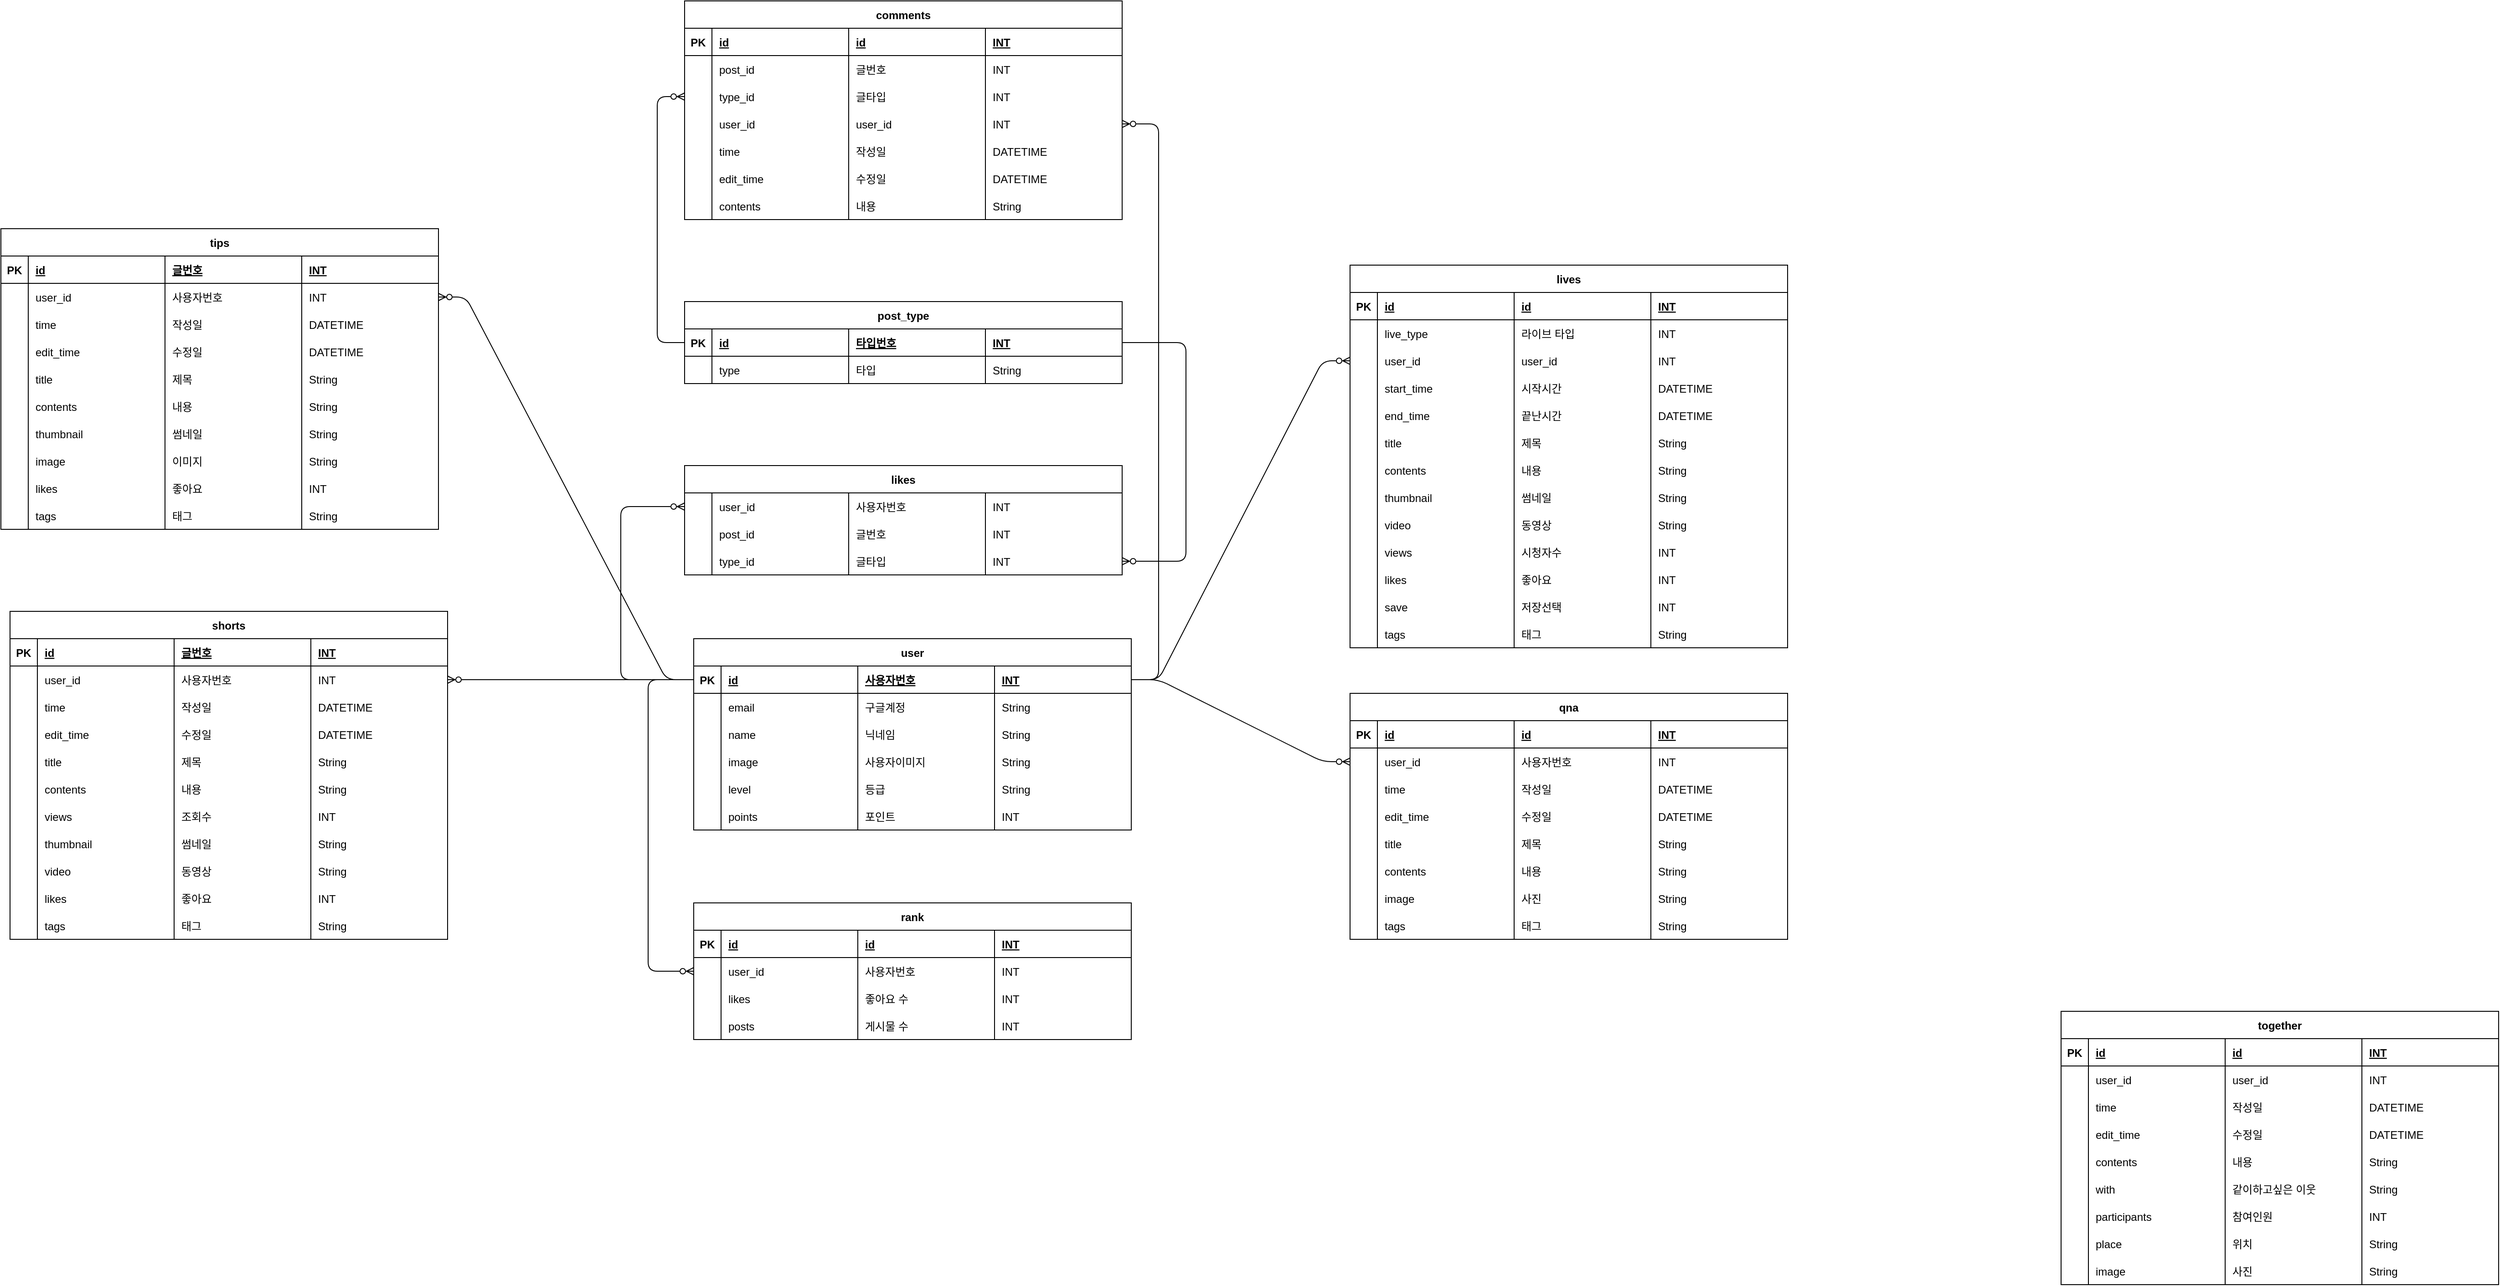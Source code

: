 <mxfile version="14.9.4" type="github">
  <diagram id="Kf2YQzxJRZqhJv85EQQ8" name="Page-1">
    <mxGraphModel dx="2206" dy="2022" grid="1" gridSize="10" guides="1" tooltips="1" connect="1" arrows="1" fold="1" page="1" pageScale="1" pageWidth="827" pageHeight="1169" math="0" shadow="0">
      <root>
        <mxCell id="0" />
        <mxCell id="1" parent="0" />
        <mxCell id="MD2-rtIMPpAFqubzUFR5-1" value="user" style="shape=table;startSize=30;container=1;collapsible=1;childLayout=tableLayout;fixedRows=1;rowLines=0;fontStyle=1;align=center;resizeLast=1;" parent="1" vertex="1">
          <mxGeometry x="250" y="460" width="480" height="210" as="geometry" />
        </mxCell>
        <mxCell id="MD2-rtIMPpAFqubzUFR5-2" value="" style="shape=partialRectangle;collapsible=0;dropTarget=0;pointerEvents=0;fillColor=none;top=0;left=0;bottom=1;right=0;points=[[0,0.5],[1,0.5]];portConstraint=eastwest;" parent="MD2-rtIMPpAFqubzUFR5-1" vertex="1">
          <mxGeometry y="30" width="480" height="30" as="geometry" />
        </mxCell>
        <mxCell id="MD2-rtIMPpAFqubzUFR5-3" value="PK" style="shape=partialRectangle;connectable=0;fillColor=none;top=0;left=0;bottom=0;right=0;fontStyle=1;overflow=hidden;" parent="MD2-rtIMPpAFqubzUFR5-2" vertex="1">
          <mxGeometry width="30" height="30" as="geometry" />
        </mxCell>
        <mxCell id="MD2-rtIMPpAFqubzUFR5-278" value="id" style="shape=partialRectangle;connectable=0;fillColor=none;top=0;left=0;bottom=0;right=0;align=left;spacingLeft=6;fontStyle=5;overflow=hidden;" parent="MD2-rtIMPpAFqubzUFR5-2" vertex="1">
          <mxGeometry x="30" width="150" height="30" as="geometry" />
        </mxCell>
        <mxCell id="MD2-rtIMPpAFqubzUFR5-4" value="사용자번호" style="shape=partialRectangle;connectable=0;fillColor=none;top=0;left=0;bottom=0;right=0;align=left;spacingLeft=6;fontStyle=5;overflow=hidden;" parent="MD2-rtIMPpAFqubzUFR5-2" vertex="1">
          <mxGeometry x="180" width="150" height="30" as="geometry" />
        </mxCell>
        <mxCell id="MD2-rtIMPpAFqubzUFR5-511" value="INT" style="shape=partialRectangle;connectable=0;fillColor=none;top=0;left=0;bottom=0;right=0;align=left;spacingLeft=6;fontStyle=5;overflow=hidden;" parent="MD2-rtIMPpAFqubzUFR5-2" vertex="1">
          <mxGeometry x="330" width="150" height="30" as="geometry" />
        </mxCell>
        <mxCell id="MD2-rtIMPpAFqubzUFR5-5" value="" style="shape=partialRectangle;collapsible=0;dropTarget=0;pointerEvents=0;fillColor=none;top=0;left=0;bottom=0;right=0;points=[[0,0.5],[1,0.5]];portConstraint=eastwest;" parent="MD2-rtIMPpAFqubzUFR5-1" vertex="1">
          <mxGeometry y="60" width="480" height="30" as="geometry" />
        </mxCell>
        <mxCell id="MD2-rtIMPpAFqubzUFR5-6" value="" style="shape=partialRectangle;connectable=0;fillColor=none;top=0;left=0;bottom=0;right=0;editable=1;overflow=hidden;" parent="MD2-rtIMPpAFqubzUFR5-5" vertex="1">
          <mxGeometry width="30" height="30" as="geometry" />
        </mxCell>
        <mxCell id="MD2-rtIMPpAFqubzUFR5-279" value="email" style="shape=partialRectangle;connectable=0;fillColor=none;top=0;left=0;bottom=0;right=0;align=left;spacingLeft=6;overflow=hidden;" parent="MD2-rtIMPpAFqubzUFR5-5" vertex="1">
          <mxGeometry x="30" width="150" height="30" as="geometry" />
        </mxCell>
        <mxCell id="MD2-rtIMPpAFqubzUFR5-7" value="구글계정" style="shape=partialRectangle;connectable=0;fillColor=none;top=0;left=0;bottom=0;right=0;align=left;spacingLeft=6;overflow=hidden;" parent="MD2-rtIMPpAFqubzUFR5-5" vertex="1">
          <mxGeometry x="180" width="150" height="30" as="geometry" />
        </mxCell>
        <mxCell id="MD2-rtIMPpAFqubzUFR5-512" value="String" style="shape=partialRectangle;connectable=0;fillColor=none;top=0;left=0;bottom=0;right=0;align=left;spacingLeft=6;overflow=hidden;" parent="MD2-rtIMPpAFqubzUFR5-5" vertex="1">
          <mxGeometry x="330" width="150" height="30" as="geometry" />
        </mxCell>
        <mxCell id="cf8r5tpqv3BlE3Bak3ng-1" style="shape=partialRectangle;collapsible=0;dropTarget=0;pointerEvents=0;fillColor=none;top=0;left=0;bottom=0;right=0;points=[[0,0.5],[1,0.5]];portConstraint=eastwest;" parent="MD2-rtIMPpAFqubzUFR5-1" vertex="1">
          <mxGeometry y="90" width="480" height="30" as="geometry" />
        </mxCell>
        <mxCell id="cf8r5tpqv3BlE3Bak3ng-2" style="shape=partialRectangle;connectable=0;fillColor=none;top=0;left=0;bottom=0;right=0;editable=1;overflow=hidden;" parent="cf8r5tpqv3BlE3Bak3ng-1" vertex="1">
          <mxGeometry width="30" height="30" as="geometry" />
        </mxCell>
        <mxCell id="cf8r5tpqv3BlE3Bak3ng-3" value="name" style="shape=partialRectangle;connectable=0;fillColor=none;top=0;left=0;bottom=0;right=0;align=left;spacingLeft=6;overflow=hidden;" parent="cf8r5tpqv3BlE3Bak3ng-1" vertex="1">
          <mxGeometry x="30" width="150" height="30" as="geometry" />
        </mxCell>
        <mxCell id="cf8r5tpqv3BlE3Bak3ng-4" value="닉네임" style="shape=partialRectangle;connectable=0;fillColor=none;top=0;left=0;bottom=0;right=0;align=left;spacingLeft=6;overflow=hidden;" parent="cf8r5tpqv3BlE3Bak3ng-1" vertex="1">
          <mxGeometry x="180" width="150" height="30" as="geometry" />
        </mxCell>
        <mxCell id="cf8r5tpqv3BlE3Bak3ng-5" value="String" style="shape=partialRectangle;connectable=0;fillColor=none;top=0;left=0;bottom=0;right=0;align=left;spacingLeft=6;overflow=hidden;" parent="cf8r5tpqv3BlE3Bak3ng-1" vertex="1">
          <mxGeometry x="330" width="150" height="30" as="geometry" />
        </mxCell>
        <mxCell id="XveR3DZq2OsxgKTt3ctt-17" style="shape=partialRectangle;collapsible=0;dropTarget=0;pointerEvents=0;fillColor=none;top=0;left=0;bottom=0;right=0;points=[[0,0.5],[1,0.5]];portConstraint=eastwest;" parent="MD2-rtIMPpAFqubzUFR5-1" vertex="1">
          <mxGeometry y="120" width="480" height="30" as="geometry" />
        </mxCell>
        <mxCell id="XveR3DZq2OsxgKTt3ctt-18" style="shape=partialRectangle;connectable=0;fillColor=none;top=0;left=0;bottom=0;right=0;editable=1;overflow=hidden;" parent="XveR3DZq2OsxgKTt3ctt-17" vertex="1">
          <mxGeometry width="30" height="30" as="geometry" />
        </mxCell>
        <mxCell id="XveR3DZq2OsxgKTt3ctt-19" value="image" style="shape=partialRectangle;connectable=0;fillColor=none;top=0;left=0;bottom=0;right=0;align=left;spacingLeft=6;overflow=hidden;" parent="XveR3DZq2OsxgKTt3ctt-17" vertex="1">
          <mxGeometry x="30" width="150" height="30" as="geometry" />
        </mxCell>
        <mxCell id="XveR3DZq2OsxgKTt3ctt-20" value="사용자이미지" style="shape=partialRectangle;connectable=0;fillColor=none;top=0;left=0;bottom=0;right=0;align=left;spacingLeft=6;overflow=hidden;" parent="XveR3DZq2OsxgKTt3ctt-17" vertex="1">
          <mxGeometry x="180" width="150" height="30" as="geometry" />
        </mxCell>
        <mxCell id="XveR3DZq2OsxgKTt3ctt-21" value="String" style="shape=partialRectangle;connectable=0;fillColor=none;top=0;left=0;bottom=0;right=0;align=left;spacingLeft=6;overflow=hidden;" parent="XveR3DZq2OsxgKTt3ctt-17" vertex="1">
          <mxGeometry x="330" width="150" height="30" as="geometry" />
        </mxCell>
        <mxCell id="MD2-rtIMPpAFqubzUFR5-11" value="" style="shape=partialRectangle;collapsible=0;dropTarget=0;pointerEvents=0;fillColor=none;top=0;left=0;bottom=0;right=0;points=[[0,0.5],[1,0.5]];portConstraint=eastwest;" parent="MD2-rtIMPpAFqubzUFR5-1" vertex="1">
          <mxGeometry y="150" width="480" height="30" as="geometry" />
        </mxCell>
        <mxCell id="MD2-rtIMPpAFqubzUFR5-12" value="" style="shape=partialRectangle;connectable=0;fillColor=none;top=0;left=0;bottom=0;right=0;editable=1;overflow=hidden;" parent="MD2-rtIMPpAFqubzUFR5-11" vertex="1">
          <mxGeometry width="30" height="30" as="geometry" />
        </mxCell>
        <mxCell id="MD2-rtIMPpAFqubzUFR5-281" value="level" style="shape=partialRectangle;connectable=0;fillColor=none;top=0;left=0;bottom=0;right=0;align=left;spacingLeft=6;overflow=hidden;" parent="MD2-rtIMPpAFqubzUFR5-11" vertex="1">
          <mxGeometry x="30" width="150" height="30" as="geometry" />
        </mxCell>
        <mxCell id="MD2-rtIMPpAFqubzUFR5-13" value="등급" style="shape=partialRectangle;connectable=0;fillColor=none;top=0;left=0;bottom=0;right=0;align=left;spacingLeft=6;overflow=hidden;" parent="MD2-rtIMPpAFqubzUFR5-11" vertex="1">
          <mxGeometry x="180" width="150" height="30" as="geometry" />
        </mxCell>
        <mxCell id="MD2-rtIMPpAFqubzUFR5-514" value="String" style="shape=partialRectangle;connectable=0;fillColor=none;top=0;left=0;bottom=0;right=0;align=left;spacingLeft=6;overflow=hidden;" parent="MD2-rtIMPpAFqubzUFR5-11" vertex="1">
          <mxGeometry x="330" width="150" height="30" as="geometry" />
        </mxCell>
        <mxCell id="MD2-rtIMPpAFqubzUFR5-80" style="shape=partialRectangle;collapsible=0;dropTarget=0;pointerEvents=0;fillColor=none;top=0;left=0;bottom=0;right=0;points=[[0,0.5],[1,0.5]];portConstraint=eastwest;" parent="MD2-rtIMPpAFqubzUFR5-1" vertex="1">
          <mxGeometry y="180" width="480" height="30" as="geometry" />
        </mxCell>
        <mxCell id="MD2-rtIMPpAFqubzUFR5-81" style="shape=partialRectangle;connectable=0;fillColor=none;top=0;left=0;bottom=0;right=0;editable=1;overflow=hidden;" parent="MD2-rtIMPpAFqubzUFR5-80" vertex="1">
          <mxGeometry width="30" height="30" as="geometry" />
        </mxCell>
        <mxCell id="MD2-rtIMPpAFqubzUFR5-282" value="points" style="shape=partialRectangle;connectable=0;fillColor=none;top=0;left=0;bottom=0;right=0;align=left;spacingLeft=6;overflow=hidden;" parent="MD2-rtIMPpAFqubzUFR5-80" vertex="1">
          <mxGeometry x="30" width="150" height="30" as="geometry" />
        </mxCell>
        <mxCell id="MD2-rtIMPpAFqubzUFR5-82" value="포인트" style="shape=partialRectangle;connectable=0;fillColor=none;top=0;left=0;bottom=0;right=0;align=left;spacingLeft=6;overflow=hidden;" parent="MD2-rtIMPpAFqubzUFR5-80" vertex="1">
          <mxGeometry x="180" width="150" height="30" as="geometry" />
        </mxCell>
        <mxCell id="MD2-rtIMPpAFqubzUFR5-515" value="INT" style="shape=partialRectangle;connectable=0;fillColor=none;top=0;left=0;bottom=0;right=0;align=left;spacingLeft=6;overflow=hidden;" parent="MD2-rtIMPpAFqubzUFR5-80" vertex="1">
          <mxGeometry x="330" width="150" height="30" as="geometry" />
        </mxCell>
        <mxCell id="MD2-rtIMPpAFqubzUFR5-18" value="tips" style="shape=table;startSize=30;container=1;collapsible=1;childLayout=tableLayout;fixedRows=1;rowLines=0;fontStyle=1;align=center;resizeLast=1;" parent="1" vertex="1">
          <mxGeometry x="-510" y="10" width="480" height="330" as="geometry" />
        </mxCell>
        <mxCell id="MD2-rtIMPpAFqubzUFR5-19" value="" style="shape=partialRectangle;collapsible=0;dropTarget=0;pointerEvents=0;fillColor=none;top=0;left=0;bottom=1;right=0;points=[[0,0.5],[1,0.5]];portConstraint=eastwest;" parent="MD2-rtIMPpAFqubzUFR5-18" vertex="1">
          <mxGeometry y="30" width="480" height="30" as="geometry" />
        </mxCell>
        <mxCell id="MD2-rtIMPpAFqubzUFR5-20" value="PK" style="shape=partialRectangle;connectable=0;fillColor=none;top=0;left=0;bottom=0;right=0;fontStyle=1;overflow=hidden;" parent="MD2-rtIMPpAFqubzUFR5-19" vertex="1">
          <mxGeometry width="30" height="30" as="geometry" />
        </mxCell>
        <mxCell id="MD2-rtIMPpAFqubzUFR5-268" value="id" style="shape=partialRectangle;connectable=0;fillColor=none;top=0;left=0;bottom=0;right=0;align=left;spacingLeft=6;fontStyle=5;overflow=hidden;" parent="MD2-rtIMPpAFqubzUFR5-19" vertex="1">
          <mxGeometry x="30" width="150" height="30" as="geometry" />
        </mxCell>
        <mxCell id="MD2-rtIMPpAFqubzUFR5-21" value="글번호" style="shape=partialRectangle;connectable=0;fillColor=none;top=0;left=0;bottom=0;right=0;align=left;spacingLeft=6;fontStyle=5;overflow=hidden;" parent="MD2-rtIMPpAFqubzUFR5-19" vertex="1">
          <mxGeometry x="180" width="150" height="30" as="geometry" />
        </mxCell>
        <mxCell id="MD2-rtIMPpAFqubzUFR5-486" value="INT" style="shape=partialRectangle;connectable=0;fillColor=none;top=0;left=0;bottom=0;right=0;align=left;spacingLeft=6;fontStyle=5;overflow=hidden;" parent="MD2-rtIMPpAFqubzUFR5-19" vertex="1">
          <mxGeometry x="330" width="150" height="30" as="geometry" />
        </mxCell>
        <mxCell id="cf8r5tpqv3BlE3Bak3ng-6" value="" style="shape=partialRectangle;collapsible=0;dropTarget=0;pointerEvents=0;fillColor=none;top=0;left=0;bottom=0;right=0;points=[[0,0.5],[1,0.5]];portConstraint=eastwest;" parent="MD2-rtIMPpAFqubzUFR5-18" vertex="1">
          <mxGeometry y="60" width="480" height="30" as="geometry" />
        </mxCell>
        <mxCell id="cf8r5tpqv3BlE3Bak3ng-7" value="" style="shape=partialRectangle;connectable=0;fillColor=none;top=0;left=0;bottom=0;right=0;editable=1;overflow=hidden;" parent="cf8r5tpqv3BlE3Bak3ng-6" vertex="1">
          <mxGeometry width="30" height="30" as="geometry" />
        </mxCell>
        <mxCell id="cf8r5tpqv3BlE3Bak3ng-8" value="user_id" style="shape=partialRectangle;connectable=0;fillColor=none;top=0;left=0;bottom=0;right=0;align=left;spacingLeft=6;overflow=hidden;" parent="cf8r5tpqv3BlE3Bak3ng-6" vertex="1">
          <mxGeometry x="30" width="150" height="30" as="geometry" />
        </mxCell>
        <mxCell id="cf8r5tpqv3BlE3Bak3ng-9" value="사용자번호" style="shape=partialRectangle;connectable=0;fillColor=none;top=0;left=0;bottom=0;right=0;align=left;spacingLeft=6;overflow=hidden;" parent="cf8r5tpqv3BlE3Bak3ng-6" vertex="1">
          <mxGeometry x="180" width="150" height="30" as="geometry" />
        </mxCell>
        <mxCell id="cf8r5tpqv3BlE3Bak3ng-10" value="INT" style="shape=partialRectangle;connectable=0;fillColor=none;top=0;left=0;bottom=0;right=0;align=left;spacingLeft=6;overflow=hidden;" parent="cf8r5tpqv3BlE3Bak3ng-6" vertex="1">
          <mxGeometry x="330" width="150" height="30" as="geometry" />
        </mxCell>
        <mxCell id="MD2-rtIMPpAFqubzUFR5-25" value="" style="shape=partialRectangle;collapsible=0;dropTarget=0;pointerEvents=0;fillColor=none;top=0;left=0;bottom=0;right=0;points=[[0,0.5],[1,0.5]];portConstraint=eastwest;" parent="MD2-rtIMPpAFqubzUFR5-18" vertex="1">
          <mxGeometry y="90" width="480" height="30" as="geometry" />
        </mxCell>
        <mxCell id="MD2-rtIMPpAFqubzUFR5-26" value="" style="shape=partialRectangle;connectable=0;fillColor=none;top=0;left=0;bottom=0;right=0;editable=1;overflow=hidden;" parent="MD2-rtIMPpAFqubzUFR5-25" vertex="1">
          <mxGeometry width="30" height="30" as="geometry" />
        </mxCell>
        <mxCell id="MD2-rtIMPpAFqubzUFR5-270" value="time" style="shape=partialRectangle;connectable=0;fillColor=none;top=0;left=0;bottom=0;right=0;align=left;spacingLeft=6;overflow=hidden;" parent="MD2-rtIMPpAFqubzUFR5-25" vertex="1">
          <mxGeometry x="30" width="150" height="30" as="geometry" />
        </mxCell>
        <mxCell id="MD2-rtIMPpAFqubzUFR5-27" value="작성일" style="shape=partialRectangle;connectable=0;fillColor=none;top=0;left=0;bottom=0;right=0;align=left;spacingLeft=6;overflow=hidden;" parent="MD2-rtIMPpAFqubzUFR5-25" vertex="1">
          <mxGeometry x="180" width="150" height="30" as="geometry" />
        </mxCell>
        <mxCell id="MD2-rtIMPpAFqubzUFR5-488" value="DATETIME" style="shape=partialRectangle;connectable=0;fillColor=none;top=0;left=0;bottom=0;right=0;align=left;spacingLeft=6;overflow=hidden;" parent="MD2-rtIMPpAFqubzUFR5-25" vertex="1">
          <mxGeometry x="330" width="150" height="30" as="geometry" />
        </mxCell>
        <mxCell id="MD2-rtIMPpAFqubzUFR5-28" value="" style="shape=partialRectangle;collapsible=0;dropTarget=0;pointerEvents=0;fillColor=none;top=0;left=0;bottom=0;right=0;points=[[0,0.5],[1,0.5]];portConstraint=eastwest;" parent="MD2-rtIMPpAFqubzUFR5-18" vertex="1">
          <mxGeometry y="120" width="480" height="30" as="geometry" />
        </mxCell>
        <mxCell id="MD2-rtIMPpAFqubzUFR5-29" value="" style="shape=partialRectangle;connectable=0;fillColor=none;top=0;left=0;bottom=0;right=0;editable=1;overflow=hidden;" parent="MD2-rtIMPpAFqubzUFR5-28" vertex="1">
          <mxGeometry width="30" height="30" as="geometry" />
        </mxCell>
        <mxCell id="MD2-rtIMPpAFqubzUFR5-271" value="edit_time" style="shape=partialRectangle;connectable=0;fillColor=none;top=0;left=0;bottom=0;right=0;align=left;spacingLeft=6;overflow=hidden;" parent="MD2-rtIMPpAFqubzUFR5-28" vertex="1">
          <mxGeometry x="30" width="150" height="30" as="geometry" />
        </mxCell>
        <mxCell id="MD2-rtIMPpAFqubzUFR5-30" value="수정일" style="shape=partialRectangle;connectable=0;fillColor=none;top=0;left=0;bottom=0;right=0;align=left;spacingLeft=6;overflow=hidden;" parent="MD2-rtIMPpAFqubzUFR5-28" vertex="1">
          <mxGeometry x="180" width="150" height="30" as="geometry" />
        </mxCell>
        <mxCell id="MD2-rtIMPpAFqubzUFR5-489" value="DATETIME" style="shape=partialRectangle;connectable=0;fillColor=none;top=0;left=0;bottom=0;right=0;align=left;spacingLeft=6;overflow=hidden;" parent="MD2-rtIMPpAFqubzUFR5-28" vertex="1">
          <mxGeometry x="330" width="150" height="30" as="geometry" />
        </mxCell>
        <mxCell id="MD2-rtIMPpAFqubzUFR5-83" style="shape=partialRectangle;collapsible=0;dropTarget=0;pointerEvents=0;fillColor=none;top=0;left=0;bottom=0;right=0;points=[[0,0.5],[1,0.5]];portConstraint=eastwest;" parent="MD2-rtIMPpAFqubzUFR5-18" vertex="1">
          <mxGeometry y="150" width="480" height="30" as="geometry" />
        </mxCell>
        <mxCell id="MD2-rtIMPpAFqubzUFR5-84" style="shape=partialRectangle;connectable=0;fillColor=none;top=0;left=0;bottom=0;right=0;editable=1;overflow=hidden;" parent="MD2-rtIMPpAFqubzUFR5-83" vertex="1">
          <mxGeometry width="30" height="30" as="geometry" />
        </mxCell>
        <mxCell id="MD2-rtIMPpAFqubzUFR5-272" value="title" style="shape=partialRectangle;connectable=0;fillColor=none;top=0;left=0;bottom=0;right=0;align=left;spacingLeft=6;overflow=hidden;" parent="MD2-rtIMPpAFqubzUFR5-83" vertex="1">
          <mxGeometry x="30" width="150" height="30" as="geometry" />
        </mxCell>
        <mxCell id="MD2-rtIMPpAFqubzUFR5-85" value="제목" style="shape=partialRectangle;connectable=0;fillColor=none;top=0;left=0;bottom=0;right=0;align=left;spacingLeft=6;overflow=hidden;" parent="MD2-rtIMPpAFqubzUFR5-83" vertex="1">
          <mxGeometry x="180" width="150" height="30" as="geometry" />
        </mxCell>
        <mxCell id="MD2-rtIMPpAFqubzUFR5-490" value="String" style="shape=partialRectangle;connectable=0;fillColor=none;top=0;left=0;bottom=0;right=0;align=left;spacingLeft=6;overflow=hidden;" parent="MD2-rtIMPpAFqubzUFR5-83" vertex="1">
          <mxGeometry x="330" width="150" height="30" as="geometry" />
        </mxCell>
        <mxCell id="MD2-rtIMPpAFqubzUFR5-86" style="shape=partialRectangle;collapsible=0;dropTarget=0;pointerEvents=0;fillColor=none;top=0;left=0;bottom=0;right=0;points=[[0,0.5],[1,0.5]];portConstraint=eastwest;" parent="MD2-rtIMPpAFqubzUFR5-18" vertex="1">
          <mxGeometry y="180" width="480" height="30" as="geometry" />
        </mxCell>
        <mxCell id="MD2-rtIMPpAFqubzUFR5-87" style="shape=partialRectangle;connectable=0;fillColor=none;top=0;left=0;bottom=0;right=0;editable=1;overflow=hidden;" parent="MD2-rtIMPpAFqubzUFR5-86" vertex="1">
          <mxGeometry width="30" height="30" as="geometry" />
        </mxCell>
        <mxCell id="MD2-rtIMPpAFqubzUFR5-273" value="contents" style="shape=partialRectangle;connectable=0;fillColor=none;top=0;left=0;bottom=0;right=0;align=left;spacingLeft=6;overflow=hidden;" parent="MD2-rtIMPpAFqubzUFR5-86" vertex="1">
          <mxGeometry x="30" width="150" height="30" as="geometry" />
        </mxCell>
        <mxCell id="MD2-rtIMPpAFqubzUFR5-88" value="내용" style="shape=partialRectangle;connectable=0;fillColor=none;top=0;left=0;bottom=0;right=0;align=left;spacingLeft=6;overflow=hidden;" parent="MD2-rtIMPpAFqubzUFR5-86" vertex="1">
          <mxGeometry x="180" width="150" height="30" as="geometry" />
        </mxCell>
        <mxCell id="MD2-rtIMPpAFqubzUFR5-491" value="String" style="shape=partialRectangle;connectable=0;fillColor=none;top=0;left=0;bottom=0;right=0;align=left;spacingLeft=6;overflow=hidden;" parent="MD2-rtIMPpAFqubzUFR5-86" vertex="1">
          <mxGeometry x="330" width="150" height="30" as="geometry" />
        </mxCell>
        <mxCell id="nsHQNhk7Q4AftGqS9bct-1" style="shape=partialRectangle;collapsible=0;dropTarget=0;pointerEvents=0;fillColor=none;top=0;left=0;bottom=0;right=0;points=[[0,0.5],[1,0.5]];portConstraint=eastwest;" parent="MD2-rtIMPpAFqubzUFR5-18" vertex="1">
          <mxGeometry y="210" width="480" height="30" as="geometry" />
        </mxCell>
        <mxCell id="nsHQNhk7Q4AftGqS9bct-2" style="shape=partialRectangle;connectable=0;fillColor=none;top=0;left=0;bottom=0;right=0;editable=1;overflow=hidden;" parent="nsHQNhk7Q4AftGqS9bct-1" vertex="1">
          <mxGeometry width="30" height="30" as="geometry" />
        </mxCell>
        <mxCell id="nsHQNhk7Q4AftGqS9bct-3" value="thumbnail" style="shape=partialRectangle;connectable=0;fillColor=none;top=0;left=0;bottom=0;right=0;align=left;spacingLeft=6;overflow=hidden;" parent="nsHQNhk7Q4AftGqS9bct-1" vertex="1">
          <mxGeometry x="30" width="150" height="30" as="geometry" />
        </mxCell>
        <mxCell id="nsHQNhk7Q4AftGqS9bct-4" value="썸네일" style="shape=partialRectangle;connectable=0;fillColor=none;top=0;left=0;bottom=0;right=0;align=left;spacingLeft=6;overflow=hidden;" parent="nsHQNhk7Q4AftGqS9bct-1" vertex="1">
          <mxGeometry x="180" width="150" height="30" as="geometry" />
        </mxCell>
        <mxCell id="nsHQNhk7Q4AftGqS9bct-5" value="String" style="shape=partialRectangle;connectable=0;fillColor=none;top=0;left=0;bottom=0;right=0;align=left;spacingLeft=6;overflow=hidden;" parent="nsHQNhk7Q4AftGqS9bct-1" vertex="1">
          <mxGeometry x="330" width="150" height="30" as="geometry" />
        </mxCell>
        <mxCell id="MD2-rtIMPpAFqubzUFR5-89" style="shape=partialRectangle;collapsible=0;dropTarget=0;pointerEvents=0;fillColor=none;top=0;left=0;bottom=0;right=0;points=[[0,0.5],[1,0.5]];portConstraint=eastwest;" parent="MD2-rtIMPpAFqubzUFR5-18" vertex="1">
          <mxGeometry y="240" width="480" height="30" as="geometry" />
        </mxCell>
        <mxCell id="MD2-rtIMPpAFqubzUFR5-90" style="shape=partialRectangle;connectable=0;fillColor=none;top=0;left=0;bottom=0;right=0;editable=1;overflow=hidden;" parent="MD2-rtIMPpAFqubzUFR5-89" vertex="1">
          <mxGeometry width="30" height="30" as="geometry" />
        </mxCell>
        <mxCell id="MD2-rtIMPpAFqubzUFR5-274" value="image" style="shape=partialRectangle;connectable=0;fillColor=none;top=0;left=0;bottom=0;right=0;align=left;spacingLeft=6;overflow=hidden;" parent="MD2-rtIMPpAFqubzUFR5-89" vertex="1">
          <mxGeometry x="30" width="150" height="30" as="geometry" />
        </mxCell>
        <mxCell id="MD2-rtIMPpAFqubzUFR5-91" value="이미지" style="shape=partialRectangle;connectable=0;fillColor=none;top=0;left=0;bottom=0;right=0;align=left;spacingLeft=6;overflow=hidden;" parent="MD2-rtIMPpAFqubzUFR5-89" vertex="1">
          <mxGeometry x="180" width="150" height="30" as="geometry" />
        </mxCell>
        <mxCell id="MD2-rtIMPpAFqubzUFR5-492" value="String" style="shape=partialRectangle;connectable=0;fillColor=none;top=0;left=0;bottom=0;right=0;align=left;spacingLeft=6;overflow=hidden;" parent="MD2-rtIMPpAFqubzUFR5-89" vertex="1">
          <mxGeometry x="330" width="150" height="30" as="geometry" />
        </mxCell>
        <mxCell id="MD2-rtIMPpAFqubzUFR5-92" style="shape=partialRectangle;collapsible=0;dropTarget=0;pointerEvents=0;fillColor=none;top=0;left=0;bottom=0;right=0;points=[[0,0.5],[1,0.5]];portConstraint=eastwest;" parent="MD2-rtIMPpAFqubzUFR5-18" vertex="1">
          <mxGeometry y="270" width="480" height="30" as="geometry" />
        </mxCell>
        <mxCell id="MD2-rtIMPpAFqubzUFR5-93" style="shape=partialRectangle;connectable=0;fillColor=none;top=0;left=0;bottom=0;right=0;editable=1;overflow=hidden;" parent="MD2-rtIMPpAFqubzUFR5-92" vertex="1">
          <mxGeometry width="30" height="30" as="geometry" />
        </mxCell>
        <mxCell id="MD2-rtIMPpAFqubzUFR5-275" value="likes" style="shape=partialRectangle;connectable=0;fillColor=none;top=0;left=0;bottom=0;right=0;align=left;spacingLeft=6;overflow=hidden;" parent="MD2-rtIMPpAFqubzUFR5-92" vertex="1">
          <mxGeometry x="30" width="150" height="30" as="geometry" />
        </mxCell>
        <mxCell id="MD2-rtIMPpAFqubzUFR5-94" value="좋아요" style="shape=partialRectangle;connectable=0;fillColor=none;top=0;left=0;bottom=0;right=0;align=left;spacingLeft=6;overflow=hidden;" parent="MD2-rtIMPpAFqubzUFR5-92" vertex="1">
          <mxGeometry x="180" width="150" height="30" as="geometry" />
        </mxCell>
        <mxCell id="MD2-rtIMPpAFqubzUFR5-493" value="INT" style="shape=partialRectangle;connectable=0;fillColor=none;top=0;left=0;bottom=0;right=0;align=left;spacingLeft=6;overflow=hidden;" parent="MD2-rtIMPpAFqubzUFR5-92" vertex="1">
          <mxGeometry x="330" width="150" height="30" as="geometry" />
        </mxCell>
        <mxCell id="MD2-rtIMPpAFqubzUFR5-95" style="shape=partialRectangle;collapsible=0;dropTarget=0;pointerEvents=0;fillColor=none;top=0;left=0;bottom=0;right=0;points=[[0,0.5],[1,0.5]];portConstraint=eastwest;" parent="MD2-rtIMPpAFqubzUFR5-18" vertex="1">
          <mxGeometry y="300" width="480" height="30" as="geometry" />
        </mxCell>
        <mxCell id="MD2-rtIMPpAFqubzUFR5-96" style="shape=partialRectangle;connectable=0;fillColor=none;top=0;left=0;bottom=0;right=0;editable=1;overflow=hidden;" parent="MD2-rtIMPpAFqubzUFR5-95" vertex="1">
          <mxGeometry width="30" height="30" as="geometry" />
        </mxCell>
        <mxCell id="MD2-rtIMPpAFqubzUFR5-276" value="tags" style="shape=partialRectangle;connectable=0;fillColor=none;top=0;left=0;bottom=0;right=0;align=left;spacingLeft=6;overflow=hidden;" parent="MD2-rtIMPpAFqubzUFR5-95" vertex="1">
          <mxGeometry x="30" width="150" height="30" as="geometry" />
        </mxCell>
        <mxCell id="MD2-rtIMPpAFqubzUFR5-97" value="태그" style="shape=partialRectangle;connectable=0;fillColor=none;top=0;left=0;bottom=0;right=0;align=left;spacingLeft=6;overflow=hidden;" parent="MD2-rtIMPpAFqubzUFR5-95" vertex="1">
          <mxGeometry x="180" width="150" height="30" as="geometry" />
        </mxCell>
        <mxCell id="MD2-rtIMPpAFqubzUFR5-494" value="String" style="shape=partialRectangle;connectable=0;fillColor=none;top=0;left=0;bottom=0;right=0;align=left;spacingLeft=6;overflow=hidden;" parent="MD2-rtIMPpAFqubzUFR5-95" vertex="1">
          <mxGeometry x="330" width="150" height="30" as="geometry" />
        </mxCell>
        <mxCell id="MD2-rtIMPpAFqubzUFR5-126" value="comments" style="shape=table;startSize=30;container=1;collapsible=1;childLayout=tableLayout;fixedRows=1;rowLines=0;fontStyle=1;align=center;resizeLast=1;columnLines=1;" parent="1" vertex="1">
          <mxGeometry x="240" y="-240" width="480" height="240" as="geometry" />
        </mxCell>
        <mxCell id="MD2-rtIMPpAFqubzUFR5-127" value="" style="shape=partialRectangle;collapsible=0;dropTarget=0;pointerEvents=0;fillColor=none;top=0;left=0;bottom=1;right=0;points=[[0,0.5],[1,0.5]];portConstraint=eastwest;" parent="MD2-rtIMPpAFqubzUFR5-126" vertex="1">
          <mxGeometry y="30" width="480" height="30" as="geometry" />
        </mxCell>
        <mxCell id="MD2-rtIMPpAFqubzUFR5-128" value="PK" style="shape=partialRectangle;connectable=0;fillColor=none;top=0;left=0;bottom=0;right=0;fontStyle=1;overflow=hidden;" parent="MD2-rtIMPpAFqubzUFR5-127" vertex="1">
          <mxGeometry width="30" height="30" as="geometry" />
        </mxCell>
        <mxCell id="MD2-rtIMPpAFqubzUFR5-448" value="id" style="shape=partialRectangle;connectable=0;fillColor=none;top=0;left=0;bottom=0;right=0;align=left;spacingLeft=6;fontStyle=5;overflow=hidden;" parent="MD2-rtIMPpAFqubzUFR5-127" vertex="1">
          <mxGeometry x="30" width="150" height="30" as="geometry" />
        </mxCell>
        <mxCell id="MD2-rtIMPpAFqubzUFR5-129" value="id" style="shape=partialRectangle;connectable=0;fillColor=none;top=0;left=0;bottom=0;right=0;align=left;spacingLeft=6;fontStyle=5;overflow=hidden;" parent="MD2-rtIMPpAFqubzUFR5-127" vertex="1">
          <mxGeometry x="180" width="150" height="30" as="geometry" />
        </mxCell>
        <mxCell id="MD2-rtIMPpAFqubzUFR5-504" value="INT" style="shape=partialRectangle;connectable=0;fillColor=none;top=0;left=0;bottom=0;right=0;align=left;spacingLeft=6;fontStyle=5;overflow=hidden;" parent="MD2-rtIMPpAFqubzUFR5-127" vertex="1">
          <mxGeometry x="330" width="150" height="30" as="geometry" />
        </mxCell>
        <mxCell id="MD2-rtIMPpAFqubzUFR5-154" style="shape=partialRectangle;collapsible=0;dropTarget=0;pointerEvents=0;fillColor=none;top=0;left=0;bottom=0;right=0;points=[[0,0.5],[1,0.5]];portConstraint=eastwest;" parent="MD2-rtIMPpAFqubzUFR5-126" vertex="1">
          <mxGeometry y="60" width="480" height="30" as="geometry" />
        </mxCell>
        <mxCell id="MD2-rtIMPpAFqubzUFR5-155" style="shape=partialRectangle;connectable=0;fillColor=none;top=0;left=0;bottom=0;right=0;editable=1;overflow=hidden;" parent="MD2-rtIMPpAFqubzUFR5-154" vertex="1">
          <mxGeometry width="30" height="30" as="geometry" />
        </mxCell>
        <mxCell id="MD2-rtIMPpAFqubzUFR5-449" value="post_id" style="shape=partialRectangle;connectable=0;fillColor=none;top=0;left=0;bottom=0;right=0;align=left;spacingLeft=6;overflow=hidden;" parent="MD2-rtIMPpAFqubzUFR5-154" vertex="1">
          <mxGeometry x="30" width="150" height="30" as="geometry" />
        </mxCell>
        <mxCell id="MD2-rtIMPpAFqubzUFR5-156" value="글번호" style="shape=partialRectangle;connectable=0;fillColor=none;top=0;left=0;bottom=0;right=0;align=left;spacingLeft=6;overflow=hidden;" parent="MD2-rtIMPpAFqubzUFR5-154" vertex="1">
          <mxGeometry x="180" width="150" height="30" as="geometry" />
        </mxCell>
        <mxCell id="MD2-rtIMPpAFqubzUFR5-505" value="INT" style="shape=partialRectangle;connectable=0;fillColor=none;top=0;left=0;bottom=0;right=0;align=left;spacingLeft=6;overflow=hidden;" parent="MD2-rtIMPpAFqubzUFR5-154" vertex="1">
          <mxGeometry x="330" width="150" height="30" as="geometry" />
        </mxCell>
        <mxCell id="MD2-rtIMPpAFqubzUFR5-157" style="shape=partialRectangle;collapsible=0;dropTarget=0;pointerEvents=0;fillColor=none;top=0;left=0;bottom=0;right=0;points=[[0,0.5],[1,0.5]];portConstraint=eastwest;" parent="MD2-rtIMPpAFqubzUFR5-126" vertex="1">
          <mxGeometry y="90" width="480" height="30" as="geometry" />
        </mxCell>
        <mxCell id="MD2-rtIMPpAFqubzUFR5-158" style="shape=partialRectangle;connectable=0;fillColor=none;top=0;left=0;bottom=0;right=0;editable=1;overflow=hidden;" parent="MD2-rtIMPpAFqubzUFR5-157" vertex="1">
          <mxGeometry width="30" height="30" as="geometry" />
        </mxCell>
        <mxCell id="MD2-rtIMPpAFqubzUFR5-450" value="type_id" style="shape=partialRectangle;connectable=0;fillColor=none;top=0;left=0;bottom=0;right=0;align=left;spacingLeft=6;overflow=hidden;" parent="MD2-rtIMPpAFqubzUFR5-157" vertex="1">
          <mxGeometry x="30" width="150" height="30" as="geometry" />
        </mxCell>
        <mxCell id="MD2-rtIMPpAFqubzUFR5-159" value="글타입" style="shape=partialRectangle;connectable=0;fillColor=none;top=0;left=0;bottom=0;right=0;align=left;spacingLeft=6;overflow=hidden;" parent="MD2-rtIMPpAFqubzUFR5-157" vertex="1">
          <mxGeometry x="180" width="150" height="30" as="geometry" />
        </mxCell>
        <mxCell id="MD2-rtIMPpAFqubzUFR5-506" value="INT" style="shape=partialRectangle;connectable=0;fillColor=none;top=0;left=0;bottom=0;right=0;align=left;spacingLeft=6;overflow=hidden;" parent="MD2-rtIMPpAFqubzUFR5-157" vertex="1">
          <mxGeometry x="330" width="150" height="30" as="geometry" />
        </mxCell>
        <mxCell id="MD2-rtIMPpAFqubzUFR5-130" value="" style="shape=partialRectangle;collapsible=0;dropTarget=0;pointerEvents=0;fillColor=none;top=0;left=0;bottom=0;right=0;points=[[0,0.5],[1,0.5]];portConstraint=eastwest;" parent="MD2-rtIMPpAFqubzUFR5-126" vertex="1">
          <mxGeometry y="120" width="480" height="30" as="geometry" />
        </mxCell>
        <mxCell id="MD2-rtIMPpAFqubzUFR5-131" value="" style="shape=partialRectangle;connectable=0;fillColor=none;top=0;left=0;bottom=0;right=0;editable=1;overflow=hidden;" parent="MD2-rtIMPpAFqubzUFR5-130" vertex="1">
          <mxGeometry width="30" height="30" as="geometry" />
        </mxCell>
        <mxCell id="MD2-rtIMPpAFqubzUFR5-451" value="user_id" style="shape=partialRectangle;connectable=0;fillColor=none;top=0;left=0;bottom=0;right=0;align=left;spacingLeft=6;overflow=hidden;" parent="MD2-rtIMPpAFqubzUFR5-130" vertex="1">
          <mxGeometry x="30" width="150" height="30" as="geometry" />
        </mxCell>
        <mxCell id="MD2-rtIMPpAFqubzUFR5-132" value="user_id" style="shape=partialRectangle;connectable=0;fillColor=none;top=0;left=0;bottom=0;right=0;align=left;spacingLeft=6;overflow=hidden;" parent="MD2-rtIMPpAFqubzUFR5-130" vertex="1">
          <mxGeometry x="180" width="150" height="30" as="geometry" />
        </mxCell>
        <mxCell id="MD2-rtIMPpAFqubzUFR5-507" value="INT" style="shape=partialRectangle;connectable=0;fillColor=none;top=0;left=0;bottom=0;right=0;align=left;spacingLeft=6;overflow=hidden;" parent="MD2-rtIMPpAFqubzUFR5-130" vertex="1">
          <mxGeometry x="330" width="150" height="30" as="geometry" />
        </mxCell>
        <mxCell id="MD2-rtIMPpAFqubzUFR5-133" value="" style="shape=partialRectangle;collapsible=0;dropTarget=0;pointerEvents=0;fillColor=none;top=0;left=0;bottom=0;right=0;points=[[0,0.5],[1,0.5]];portConstraint=eastwest;" parent="MD2-rtIMPpAFqubzUFR5-126" vertex="1">
          <mxGeometry y="150" width="480" height="30" as="geometry" />
        </mxCell>
        <mxCell id="MD2-rtIMPpAFqubzUFR5-134" value="" style="shape=partialRectangle;connectable=0;fillColor=none;top=0;left=0;bottom=0;right=0;editable=1;overflow=hidden;" parent="MD2-rtIMPpAFqubzUFR5-133" vertex="1">
          <mxGeometry width="30" height="30" as="geometry" />
        </mxCell>
        <mxCell id="MD2-rtIMPpAFqubzUFR5-452" value="time" style="shape=partialRectangle;connectable=0;fillColor=none;top=0;left=0;bottom=0;right=0;align=left;spacingLeft=6;overflow=hidden;" parent="MD2-rtIMPpAFqubzUFR5-133" vertex="1">
          <mxGeometry x="30" width="150" height="30" as="geometry" />
        </mxCell>
        <mxCell id="MD2-rtIMPpAFqubzUFR5-135" value="작성일" style="shape=partialRectangle;connectable=0;fillColor=none;top=0;left=0;bottom=0;right=0;align=left;spacingLeft=6;overflow=hidden;" parent="MD2-rtIMPpAFqubzUFR5-133" vertex="1">
          <mxGeometry x="180" width="150" height="30" as="geometry" />
        </mxCell>
        <mxCell id="MD2-rtIMPpAFqubzUFR5-508" value="DATETIME" style="shape=partialRectangle;connectable=0;fillColor=none;top=0;left=0;bottom=0;right=0;align=left;spacingLeft=6;overflow=hidden;" parent="MD2-rtIMPpAFqubzUFR5-133" vertex="1">
          <mxGeometry x="330" width="150" height="30" as="geometry" />
        </mxCell>
        <mxCell id="MD2-rtIMPpAFqubzUFR5-136" value="" style="shape=partialRectangle;collapsible=0;dropTarget=0;pointerEvents=0;fillColor=none;top=0;left=0;bottom=0;right=0;points=[[0,0.5],[1,0.5]];portConstraint=eastwest;" parent="MD2-rtIMPpAFqubzUFR5-126" vertex="1">
          <mxGeometry y="180" width="480" height="30" as="geometry" />
        </mxCell>
        <mxCell id="MD2-rtIMPpAFqubzUFR5-137" value="" style="shape=partialRectangle;connectable=0;fillColor=none;top=0;left=0;bottom=0;right=0;editable=1;overflow=hidden;" parent="MD2-rtIMPpAFqubzUFR5-136" vertex="1">
          <mxGeometry width="30" height="30" as="geometry" />
        </mxCell>
        <mxCell id="MD2-rtIMPpAFqubzUFR5-453" value="edit_time" style="shape=partialRectangle;connectable=0;fillColor=none;top=0;left=0;bottom=0;right=0;align=left;spacingLeft=6;overflow=hidden;" parent="MD2-rtIMPpAFqubzUFR5-136" vertex="1">
          <mxGeometry x="30" width="150" height="30" as="geometry" />
        </mxCell>
        <mxCell id="MD2-rtIMPpAFqubzUFR5-138" value="수정일" style="shape=partialRectangle;connectable=0;fillColor=none;top=0;left=0;bottom=0;right=0;align=left;spacingLeft=6;overflow=hidden;" parent="MD2-rtIMPpAFqubzUFR5-136" vertex="1">
          <mxGeometry x="180" width="150" height="30" as="geometry" />
        </mxCell>
        <mxCell id="MD2-rtIMPpAFqubzUFR5-509" value="DATETIME" style="shape=partialRectangle;connectable=0;fillColor=none;top=0;left=0;bottom=0;right=0;align=left;spacingLeft=6;overflow=hidden;" parent="MD2-rtIMPpAFqubzUFR5-136" vertex="1">
          <mxGeometry x="330" width="150" height="30" as="geometry" />
        </mxCell>
        <mxCell id="MD2-rtIMPpAFqubzUFR5-142" style="shape=partialRectangle;collapsible=0;dropTarget=0;pointerEvents=0;fillColor=none;top=0;left=0;bottom=0;right=0;points=[[0,0.5],[1,0.5]];portConstraint=eastwest;" parent="MD2-rtIMPpAFqubzUFR5-126" vertex="1">
          <mxGeometry y="210" width="480" height="30" as="geometry" />
        </mxCell>
        <mxCell id="MD2-rtIMPpAFqubzUFR5-143" style="shape=partialRectangle;connectable=0;fillColor=none;top=0;left=0;bottom=0;right=0;editable=1;overflow=hidden;" parent="MD2-rtIMPpAFqubzUFR5-142" vertex="1">
          <mxGeometry width="30" height="30" as="geometry" />
        </mxCell>
        <mxCell id="MD2-rtIMPpAFqubzUFR5-454" value="contents" style="shape=partialRectangle;connectable=0;fillColor=none;top=0;left=0;bottom=0;right=0;align=left;spacingLeft=6;overflow=hidden;" parent="MD2-rtIMPpAFqubzUFR5-142" vertex="1">
          <mxGeometry x="30" width="150" height="30" as="geometry" />
        </mxCell>
        <mxCell id="MD2-rtIMPpAFqubzUFR5-144" value="내용" style="shape=partialRectangle;connectable=0;fillColor=none;top=0;left=0;bottom=0;right=0;align=left;spacingLeft=6;overflow=hidden;" parent="MD2-rtIMPpAFqubzUFR5-142" vertex="1">
          <mxGeometry x="180" width="150" height="30" as="geometry" />
        </mxCell>
        <mxCell id="MD2-rtIMPpAFqubzUFR5-510" value="String" style="shape=partialRectangle;connectable=0;fillColor=none;top=0;left=0;bottom=0;right=0;align=left;spacingLeft=6;overflow=hidden;" parent="MD2-rtIMPpAFqubzUFR5-142" vertex="1">
          <mxGeometry x="330" width="150" height="30" as="geometry" />
        </mxCell>
        <mxCell id="MD2-rtIMPpAFqubzUFR5-160" value="qna" style="shape=table;startSize=30;container=1;collapsible=1;childLayout=tableLayout;fixedRows=1;rowLines=0;fontStyle=1;align=center;resizeLast=1;" parent="1" vertex="1">
          <mxGeometry x="970" y="520" width="480" height="270" as="geometry" />
        </mxCell>
        <mxCell id="MD2-rtIMPpAFqubzUFR5-161" value="" style="shape=partialRectangle;collapsible=0;dropTarget=0;pointerEvents=0;fillColor=none;top=0;left=0;bottom=1;right=0;points=[[0,0.5],[1,0.5]];portConstraint=eastwest;" parent="MD2-rtIMPpAFqubzUFR5-160" vertex="1">
          <mxGeometry y="30" width="480" height="30" as="geometry" />
        </mxCell>
        <mxCell id="MD2-rtIMPpAFqubzUFR5-162" value="PK" style="shape=partialRectangle;connectable=0;fillColor=none;top=0;left=0;bottom=0;right=0;fontStyle=1;overflow=hidden;" parent="MD2-rtIMPpAFqubzUFR5-161" vertex="1">
          <mxGeometry width="30" height="30" as="geometry" />
        </mxCell>
        <mxCell id="MD2-rtIMPpAFqubzUFR5-478" value="id" style="shape=partialRectangle;connectable=0;fillColor=none;top=0;left=0;bottom=0;right=0;align=left;spacingLeft=6;fontStyle=5;overflow=hidden;" parent="MD2-rtIMPpAFqubzUFR5-161" vertex="1">
          <mxGeometry x="30" width="150" height="30" as="geometry" />
        </mxCell>
        <mxCell id="MD2-rtIMPpAFqubzUFR5-163" value="id" style="shape=partialRectangle;connectable=0;fillColor=none;top=0;left=0;bottom=0;right=0;align=left;spacingLeft=6;fontStyle=5;overflow=hidden;" parent="MD2-rtIMPpAFqubzUFR5-161" vertex="1">
          <mxGeometry x="180" width="150" height="30" as="geometry" />
        </mxCell>
        <mxCell id="MD2-rtIMPpAFqubzUFR5-516" value="INT" style="shape=partialRectangle;connectable=0;fillColor=none;top=0;left=0;bottom=0;right=0;align=left;spacingLeft=6;fontStyle=5;overflow=hidden;" parent="MD2-rtIMPpAFqubzUFR5-161" vertex="1">
          <mxGeometry x="330" width="150" height="30" as="geometry" />
        </mxCell>
        <mxCell id="MD2-rtIMPpAFqubzUFR5-164" value="" style="shape=partialRectangle;collapsible=0;dropTarget=0;pointerEvents=0;fillColor=none;top=0;left=0;bottom=0;right=0;points=[[0,0.5],[1,0.5]];portConstraint=eastwest;" parent="MD2-rtIMPpAFqubzUFR5-160" vertex="1">
          <mxGeometry y="60" width="480" height="30" as="geometry" />
        </mxCell>
        <mxCell id="MD2-rtIMPpAFqubzUFR5-165" value="" style="shape=partialRectangle;connectable=0;fillColor=none;top=0;left=0;bottom=0;right=0;editable=1;overflow=hidden;" parent="MD2-rtIMPpAFqubzUFR5-164" vertex="1">
          <mxGeometry width="30" height="30" as="geometry" />
        </mxCell>
        <mxCell id="MD2-rtIMPpAFqubzUFR5-479" value="user_id" style="shape=partialRectangle;connectable=0;fillColor=none;top=0;left=0;bottom=0;right=0;align=left;spacingLeft=6;overflow=hidden;" parent="MD2-rtIMPpAFqubzUFR5-164" vertex="1">
          <mxGeometry x="30" width="150" height="30" as="geometry" />
        </mxCell>
        <mxCell id="MD2-rtIMPpAFqubzUFR5-166" value="사용자번호" style="shape=partialRectangle;connectable=0;fillColor=none;top=0;left=0;bottom=0;right=0;align=left;spacingLeft=6;overflow=hidden;" parent="MD2-rtIMPpAFqubzUFR5-164" vertex="1">
          <mxGeometry x="180" width="150" height="30" as="geometry" />
        </mxCell>
        <mxCell id="MD2-rtIMPpAFqubzUFR5-517" value="INT" style="shape=partialRectangle;connectable=0;fillColor=none;top=0;left=0;bottom=0;right=0;align=left;spacingLeft=6;overflow=hidden;" parent="MD2-rtIMPpAFqubzUFR5-164" vertex="1">
          <mxGeometry x="330" width="150" height="30" as="geometry" />
        </mxCell>
        <mxCell id="MD2-rtIMPpAFqubzUFR5-167" value="" style="shape=partialRectangle;collapsible=0;dropTarget=0;pointerEvents=0;fillColor=none;top=0;left=0;bottom=0;right=0;points=[[0,0.5],[1,0.5]];portConstraint=eastwest;" parent="MD2-rtIMPpAFqubzUFR5-160" vertex="1">
          <mxGeometry y="90" width="480" height="30" as="geometry" />
        </mxCell>
        <mxCell id="MD2-rtIMPpAFqubzUFR5-168" value="" style="shape=partialRectangle;connectable=0;fillColor=none;top=0;left=0;bottom=0;right=0;editable=1;overflow=hidden;" parent="MD2-rtIMPpAFqubzUFR5-167" vertex="1">
          <mxGeometry width="30" height="30" as="geometry" />
        </mxCell>
        <mxCell id="MD2-rtIMPpAFqubzUFR5-480" value="time" style="shape=partialRectangle;connectable=0;fillColor=none;top=0;left=0;bottom=0;right=0;align=left;spacingLeft=6;overflow=hidden;" parent="MD2-rtIMPpAFqubzUFR5-167" vertex="1">
          <mxGeometry x="30" width="150" height="30" as="geometry" />
        </mxCell>
        <mxCell id="MD2-rtIMPpAFqubzUFR5-169" value="작성일" style="shape=partialRectangle;connectable=0;fillColor=none;top=0;left=0;bottom=0;right=0;align=left;spacingLeft=6;overflow=hidden;" parent="MD2-rtIMPpAFqubzUFR5-167" vertex="1">
          <mxGeometry x="180" width="150" height="30" as="geometry" />
        </mxCell>
        <mxCell id="MD2-rtIMPpAFqubzUFR5-518" value="DATETIME" style="shape=partialRectangle;connectable=0;fillColor=none;top=0;left=0;bottom=0;right=0;align=left;spacingLeft=6;overflow=hidden;" parent="MD2-rtIMPpAFqubzUFR5-167" vertex="1">
          <mxGeometry x="330" width="150" height="30" as="geometry" />
        </mxCell>
        <mxCell id="MD2-rtIMPpAFqubzUFR5-170" value="" style="shape=partialRectangle;collapsible=0;dropTarget=0;pointerEvents=0;fillColor=none;top=0;left=0;bottom=0;right=0;points=[[0,0.5],[1,0.5]];portConstraint=eastwest;" parent="MD2-rtIMPpAFqubzUFR5-160" vertex="1">
          <mxGeometry y="120" width="480" height="30" as="geometry" />
        </mxCell>
        <mxCell id="MD2-rtIMPpAFqubzUFR5-171" value="" style="shape=partialRectangle;connectable=0;fillColor=none;top=0;left=0;bottom=0;right=0;editable=1;overflow=hidden;" parent="MD2-rtIMPpAFqubzUFR5-170" vertex="1">
          <mxGeometry width="30" height="30" as="geometry" />
        </mxCell>
        <mxCell id="MD2-rtIMPpAFqubzUFR5-481" value="edit_time" style="shape=partialRectangle;connectable=0;fillColor=none;top=0;left=0;bottom=0;right=0;align=left;spacingLeft=6;overflow=hidden;" parent="MD2-rtIMPpAFqubzUFR5-170" vertex="1">
          <mxGeometry x="30" width="150" height="30" as="geometry" />
        </mxCell>
        <mxCell id="MD2-rtIMPpAFqubzUFR5-172" value="수정일" style="shape=partialRectangle;connectable=0;fillColor=none;top=0;left=0;bottom=0;right=0;align=left;spacingLeft=6;overflow=hidden;" parent="MD2-rtIMPpAFqubzUFR5-170" vertex="1">
          <mxGeometry x="180" width="150" height="30" as="geometry" />
        </mxCell>
        <mxCell id="MD2-rtIMPpAFqubzUFR5-519" value="DATETIME" style="shape=partialRectangle;connectable=0;fillColor=none;top=0;left=0;bottom=0;right=0;align=left;spacingLeft=6;overflow=hidden;" parent="MD2-rtIMPpAFqubzUFR5-170" vertex="1">
          <mxGeometry x="330" width="150" height="30" as="geometry" />
        </mxCell>
        <mxCell id="Ak5lAXLYVuY5CHqK2pYT-6" style="shape=partialRectangle;collapsible=0;dropTarget=0;pointerEvents=0;fillColor=none;top=0;left=0;bottom=0;right=0;points=[[0,0.5],[1,0.5]];portConstraint=eastwest;" parent="MD2-rtIMPpAFqubzUFR5-160" vertex="1">
          <mxGeometry y="150" width="480" height="30" as="geometry" />
        </mxCell>
        <mxCell id="Ak5lAXLYVuY5CHqK2pYT-7" style="shape=partialRectangle;connectable=0;fillColor=none;top=0;left=0;bottom=0;right=0;editable=1;overflow=hidden;" parent="Ak5lAXLYVuY5CHqK2pYT-6" vertex="1">
          <mxGeometry width="30" height="30" as="geometry" />
        </mxCell>
        <mxCell id="Ak5lAXLYVuY5CHqK2pYT-8" value="title" style="shape=partialRectangle;connectable=0;fillColor=none;top=0;left=0;bottom=0;right=0;align=left;spacingLeft=6;overflow=hidden;" parent="Ak5lAXLYVuY5CHqK2pYT-6" vertex="1">
          <mxGeometry x="30" width="150" height="30" as="geometry" />
        </mxCell>
        <mxCell id="Ak5lAXLYVuY5CHqK2pYT-9" value="제목" style="shape=partialRectangle;connectable=0;fillColor=none;top=0;left=0;bottom=0;right=0;align=left;spacingLeft=6;overflow=hidden;" parent="Ak5lAXLYVuY5CHqK2pYT-6" vertex="1">
          <mxGeometry x="180" width="150" height="30" as="geometry" />
        </mxCell>
        <mxCell id="Ak5lAXLYVuY5CHqK2pYT-10" value="String" style="shape=partialRectangle;connectable=0;fillColor=none;top=0;left=0;bottom=0;right=0;align=left;spacingLeft=6;overflow=hidden;" parent="Ak5lAXLYVuY5CHqK2pYT-6" vertex="1">
          <mxGeometry x="330" width="150" height="30" as="geometry" />
        </mxCell>
        <mxCell id="MD2-rtIMPpAFqubzUFR5-176" style="shape=partialRectangle;collapsible=0;dropTarget=0;pointerEvents=0;fillColor=none;top=0;left=0;bottom=0;right=0;points=[[0,0.5],[1,0.5]];portConstraint=eastwest;" parent="MD2-rtIMPpAFqubzUFR5-160" vertex="1">
          <mxGeometry y="180" width="480" height="30" as="geometry" />
        </mxCell>
        <mxCell id="MD2-rtIMPpAFqubzUFR5-177" style="shape=partialRectangle;connectable=0;fillColor=none;top=0;left=0;bottom=0;right=0;editable=1;overflow=hidden;" parent="MD2-rtIMPpAFqubzUFR5-176" vertex="1">
          <mxGeometry width="30" height="30" as="geometry" />
        </mxCell>
        <mxCell id="MD2-rtIMPpAFqubzUFR5-482" value="contents" style="shape=partialRectangle;connectable=0;fillColor=none;top=0;left=0;bottom=0;right=0;align=left;spacingLeft=6;overflow=hidden;" parent="MD2-rtIMPpAFqubzUFR5-176" vertex="1">
          <mxGeometry x="30" width="150" height="30" as="geometry" />
        </mxCell>
        <mxCell id="MD2-rtIMPpAFqubzUFR5-178" value="내용" style="shape=partialRectangle;connectable=0;fillColor=none;top=0;left=0;bottom=0;right=0;align=left;spacingLeft=6;overflow=hidden;" parent="MD2-rtIMPpAFqubzUFR5-176" vertex="1">
          <mxGeometry x="180" width="150" height="30" as="geometry" />
        </mxCell>
        <mxCell id="MD2-rtIMPpAFqubzUFR5-520" value="String" style="shape=partialRectangle;connectable=0;fillColor=none;top=0;left=0;bottom=0;right=0;align=left;spacingLeft=6;overflow=hidden;" parent="MD2-rtIMPpAFqubzUFR5-176" vertex="1">
          <mxGeometry x="330" width="150" height="30" as="geometry" />
        </mxCell>
        <mxCell id="MD2-rtIMPpAFqubzUFR5-182" style="shape=partialRectangle;collapsible=0;dropTarget=0;pointerEvents=0;fillColor=none;top=0;left=0;bottom=0;right=0;points=[[0,0.5],[1,0.5]];portConstraint=eastwest;" parent="MD2-rtIMPpAFqubzUFR5-160" vertex="1">
          <mxGeometry y="210" width="480" height="30" as="geometry" />
        </mxCell>
        <mxCell id="MD2-rtIMPpAFqubzUFR5-183" style="shape=partialRectangle;connectable=0;fillColor=none;top=0;left=0;bottom=0;right=0;editable=1;overflow=hidden;" parent="MD2-rtIMPpAFqubzUFR5-182" vertex="1">
          <mxGeometry width="30" height="30" as="geometry" />
        </mxCell>
        <mxCell id="MD2-rtIMPpAFqubzUFR5-484" value="image" style="shape=partialRectangle;connectable=0;fillColor=none;top=0;left=0;bottom=0;right=0;align=left;spacingLeft=6;overflow=hidden;" parent="MD2-rtIMPpAFqubzUFR5-182" vertex="1">
          <mxGeometry x="30" width="150" height="30" as="geometry" />
        </mxCell>
        <mxCell id="MD2-rtIMPpAFqubzUFR5-184" value="사진" style="shape=partialRectangle;connectable=0;fillColor=none;top=0;left=0;bottom=0;right=0;align=left;spacingLeft=6;overflow=hidden;" parent="MD2-rtIMPpAFqubzUFR5-182" vertex="1">
          <mxGeometry x="180" width="150" height="30" as="geometry" />
        </mxCell>
        <mxCell id="MD2-rtIMPpAFqubzUFR5-522" value="String" style="shape=partialRectangle;connectable=0;fillColor=none;top=0;left=0;bottom=0;right=0;align=left;spacingLeft=6;overflow=hidden;" parent="MD2-rtIMPpAFqubzUFR5-182" vertex="1">
          <mxGeometry x="330" width="150" height="30" as="geometry" />
        </mxCell>
        <mxCell id="Ak5lAXLYVuY5CHqK2pYT-1" style="shape=partialRectangle;collapsible=0;dropTarget=0;pointerEvents=0;fillColor=none;top=0;left=0;bottom=0;right=0;points=[[0,0.5],[1,0.5]];portConstraint=eastwest;" parent="MD2-rtIMPpAFqubzUFR5-160" vertex="1">
          <mxGeometry y="240" width="480" height="30" as="geometry" />
        </mxCell>
        <mxCell id="Ak5lAXLYVuY5CHqK2pYT-2" style="shape=partialRectangle;connectable=0;fillColor=none;top=0;left=0;bottom=0;right=0;editable=1;overflow=hidden;" parent="Ak5lAXLYVuY5CHqK2pYT-1" vertex="1">
          <mxGeometry width="30" height="30" as="geometry" />
        </mxCell>
        <mxCell id="Ak5lAXLYVuY5CHqK2pYT-3" value="tags" style="shape=partialRectangle;connectable=0;fillColor=none;top=0;left=0;bottom=0;right=0;align=left;spacingLeft=6;overflow=hidden;" parent="Ak5lAXLYVuY5CHqK2pYT-1" vertex="1">
          <mxGeometry x="30" width="150" height="30" as="geometry" />
        </mxCell>
        <mxCell id="Ak5lAXLYVuY5CHqK2pYT-4" value="태그" style="shape=partialRectangle;connectable=0;fillColor=none;top=0;left=0;bottom=0;right=0;align=left;spacingLeft=6;overflow=hidden;" parent="Ak5lAXLYVuY5CHqK2pYT-1" vertex="1">
          <mxGeometry x="180" width="150" height="30" as="geometry" />
        </mxCell>
        <mxCell id="Ak5lAXLYVuY5CHqK2pYT-5" value="String" style="shape=partialRectangle;connectable=0;fillColor=none;top=0;left=0;bottom=0;right=0;align=left;spacingLeft=6;overflow=hidden;" parent="Ak5lAXLYVuY5CHqK2pYT-1" vertex="1">
          <mxGeometry x="330" width="150" height="30" as="geometry" />
        </mxCell>
        <mxCell id="MD2-rtIMPpAFqubzUFR5-188" value="together" style="shape=table;startSize=30;container=1;collapsible=1;childLayout=tableLayout;fixedRows=1;rowLines=0;fontStyle=1;align=center;resizeLast=1;" parent="1" vertex="1">
          <mxGeometry x="1750" y="869" width="480" height="300" as="geometry" />
        </mxCell>
        <mxCell id="MD2-rtIMPpAFqubzUFR5-189" value="" style="shape=partialRectangle;collapsible=0;dropTarget=0;pointerEvents=0;fillColor=none;top=0;left=0;bottom=1;right=0;points=[[0,0.5],[1,0.5]];portConstraint=eastwest;" parent="MD2-rtIMPpAFqubzUFR5-188" vertex="1">
          <mxGeometry y="30" width="480" height="30" as="geometry" />
        </mxCell>
        <mxCell id="MD2-rtIMPpAFqubzUFR5-190" value="PK" style="shape=partialRectangle;connectable=0;fillColor=none;top=0;left=0;bottom=0;right=0;fontStyle=1;overflow=hidden;" parent="MD2-rtIMPpAFqubzUFR5-189" vertex="1">
          <mxGeometry width="30" height="30" as="geometry" />
        </mxCell>
        <mxCell id="MD2-rtIMPpAFqubzUFR5-469" value="id" style="shape=partialRectangle;connectable=0;fillColor=none;top=0;left=0;bottom=0;right=0;align=left;spacingLeft=6;fontStyle=5;overflow=hidden;" parent="MD2-rtIMPpAFqubzUFR5-189" vertex="1">
          <mxGeometry x="30" width="150" height="30" as="geometry" />
        </mxCell>
        <mxCell id="MD2-rtIMPpAFqubzUFR5-191" value="id" style="shape=partialRectangle;connectable=0;fillColor=none;top=0;left=0;bottom=0;right=0;align=left;spacingLeft=6;fontStyle=5;overflow=hidden;" parent="MD2-rtIMPpAFqubzUFR5-189" vertex="1">
          <mxGeometry x="180" width="150" height="30" as="geometry" />
        </mxCell>
        <mxCell id="MD2-rtIMPpAFqubzUFR5-523" value="INT" style="shape=partialRectangle;connectable=0;fillColor=none;top=0;left=0;bottom=0;right=0;align=left;spacingLeft=6;fontStyle=5;overflow=hidden;" parent="MD2-rtIMPpAFqubzUFR5-189" vertex="1">
          <mxGeometry x="330" width="150" height="30" as="geometry" />
        </mxCell>
        <mxCell id="MD2-rtIMPpAFqubzUFR5-192" value="" style="shape=partialRectangle;collapsible=0;dropTarget=0;pointerEvents=0;fillColor=none;top=0;left=0;bottom=0;right=0;points=[[0,0.5],[1,0.5]];portConstraint=eastwest;" parent="MD2-rtIMPpAFqubzUFR5-188" vertex="1">
          <mxGeometry y="60" width="480" height="30" as="geometry" />
        </mxCell>
        <mxCell id="MD2-rtIMPpAFqubzUFR5-193" value="" style="shape=partialRectangle;connectable=0;fillColor=none;top=0;left=0;bottom=0;right=0;editable=1;overflow=hidden;" parent="MD2-rtIMPpAFqubzUFR5-192" vertex="1">
          <mxGeometry width="30" height="30" as="geometry" />
        </mxCell>
        <mxCell id="MD2-rtIMPpAFqubzUFR5-470" value="user_id" style="shape=partialRectangle;connectable=0;fillColor=none;top=0;left=0;bottom=0;right=0;align=left;spacingLeft=6;overflow=hidden;" parent="MD2-rtIMPpAFqubzUFR5-192" vertex="1">
          <mxGeometry x="30" width="150" height="30" as="geometry" />
        </mxCell>
        <mxCell id="MD2-rtIMPpAFqubzUFR5-194" value="user_id" style="shape=partialRectangle;connectable=0;fillColor=none;top=0;left=0;bottom=0;right=0;align=left;spacingLeft=6;overflow=hidden;" parent="MD2-rtIMPpAFqubzUFR5-192" vertex="1">
          <mxGeometry x="180" width="150" height="30" as="geometry" />
        </mxCell>
        <mxCell id="MD2-rtIMPpAFqubzUFR5-524" value="INT" style="shape=partialRectangle;connectable=0;fillColor=none;top=0;left=0;bottom=0;right=0;align=left;spacingLeft=6;overflow=hidden;" parent="MD2-rtIMPpAFqubzUFR5-192" vertex="1">
          <mxGeometry x="330" width="150" height="30" as="geometry" />
        </mxCell>
        <mxCell id="MD2-rtIMPpAFqubzUFR5-195" value="" style="shape=partialRectangle;collapsible=0;dropTarget=0;pointerEvents=0;fillColor=none;top=0;left=0;bottom=0;right=0;points=[[0,0.5],[1,0.5]];portConstraint=eastwest;" parent="MD2-rtIMPpAFqubzUFR5-188" vertex="1">
          <mxGeometry y="90" width="480" height="30" as="geometry" />
        </mxCell>
        <mxCell id="MD2-rtIMPpAFqubzUFR5-196" value="" style="shape=partialRectangle;connectable=0;fillColor=none;top=0;left=0;bottom=0;right=0;editable=1;overflow=hidden;" parent="MD2-rtIMPpAFqubzUFR5-195" vertex="1">
          <mxGeometry width="30" height="30" as="geometry" />
        </mxCell>
        <mxCell id="MD2-rtIMPpAFqubzUFR5-471" value="time" style="shape=partialRectangle;connectable=0;fillColor=none;top=0;left=0;bottom=0;right=0;align=left;spacingLeft=6;overflow=hidden;" parent="MD2-rtIMPpAFqubzUFR5-195" vertex="1">
          <mxGeometry x="30" width="150" height="30" as="geometry" />
        </mxCell>
        <mxCell id="MD2-rtIMPpAFqubzUFR5-197" value="작성일" style="shape=partialRectangle;connectable=0;fillColor=none;top=0;left=0;bottom=0;right=0;align=left;spacingLeft=6;overflow=hidden;" parent="MD2-rtIMPpAFqubzUFR5-195" vertex="1">
          <mxGeometry x="180" width="150" height="30" as="geometry" />
        </mxCell>
        <mxCell id="MD2-rtIMPpAFqubzUFR5-525" value="DATETIME" style="shape=partialRectangle;connectable=0;fillColor=none;top=0;left=0;bottom=0;right=0;align=left;spacingLeft=6;overflow=hidden;" parent="MD2-rtIMPpAFqubzUFR5-195" vertex="1">
          <mxGeometry x="330" width="150" height="30" as="geometry" />
        </mxCell>
        <mxCell id="MD2-rtIMPpAFqubzUFR5-198" value="" style="shape=partialRectangle;collapsible=0;dropTarget=0;pointerEvents=0;fillColor=none;top=0;left=0;bottom=0;right=0;points=[[0,0.5],[1,0.5]];portConstraint=eastwest;" parent="MD2-rtIMPpAFqubzUFR5-188" vertex="1">
          <mxGeometry y="120" width="480" height="30" as="geometry" />
        </mxCell>
        <mxCell id="MD2-rtIMPpAFqubzUFR5-199" value="" style="shape=partialRectangle;connectable=0;fillColor=none;top=0;left=0;bottom=0;right=0;editable=1;overflow=hidden;" parent="MD2-rtIMPpAFqubzUFR5-198" vertex="1">
          <mxGeometry width="30" height="30" as="geometry" />
        </mxCell>
        <mxCell id="MD2-rtIMPpAFqubzUFR5-472" value="edit_time" style="shape=partialRectangle;connectable=0;fillColor=none;top=0;left=0;bottom=0;right=0;align=left;spacingLeft=6;overflow=hidden;" parent="MD2-rtIMPpAFqubzUFR5-198" vertex="1">
          <mxGeometry x="30" width="150" height="30" as="geometry" />
        </mxCell>
        <mxCell id="MD2-rtIMPpAFqubzUFR5-200" value="수정일" style="shape=partialRectangle;connectable=0;fillColor=none;top=0;left=0;bottom=0;right=0;align=left;spacingLeft=6;overflow=hidden;" parent="MD2-rtIMPpAFqubzUFR5-198" vertex="1">
          <mxGeometry x="180" width="150" height="30" as="geometry" />
        </mxCell>
        <mxCell id="MD2-rtIMPpAFqubzUFR5-526" value="DATETIME" style="shape=partialRectangle;connectable=0;fillColor=none;top=0;left=0;bottom=0;right=0;align=left;spacingLeft=6;overflow=hidden;" parent="MD2-rtIMPpAFqubzUFR5-198" vertex="1">
          <mxGeometry x="330" width="150" height="30" as="geometry" />
        </mxCell>
        <mxCell id="MD2-rtIMPpAFqubzUFR5-201" style="shape=partialRectangle;collapsible=0;dropTarget=0;pointerEvents=0;fillColor=none;top=0;left=0;bottom=0;right=0;points=[[0,0.5],[1,0.5]];portConstraint=eastwest;" parent="MD2-rtIMPpAFqubzUFR5-188" vertex="1">
          <mxGeometry y="150" width="480" height="30" as="geometry" />
        </mxCell>
        <mxCell id="MD2-rtIMPpAFqubzUFR5-202" style="shape=partialRectangle;connectable=0;fillColor=none;top=0;left=0;bottom=0;right=0;editable=1;overflow=hidden;" parent="MD2-rtIMPpAFqubzUFR5-201" vertex="1">
          <mxGeometry width="30" height="30" as="geometry" />
        </mxCell>
        <mxCell id="MD2-rtIMPpAFqubzUFR5-473" value="contents" style="shape=partialRectangle;connectable=0;fillColor=none;top=0;left=0;bottom=0;right=0;align=left;spacingLeft=6;overflow=hidden;" parent="MD2-rtIMPpAFqubzUFR5-201" vertex="1">
          <mxGeometry x="30" width="150" height="30" as="geometry" />
        </mxCell>
        <mxCell id="MD2-rtIMPpAFqubzUFR5-203" value="내용" style="shape=partialRectangle;connectable=0;fillColor=none;top=0;left=0;bottom=0;right=0;align=left;spacingLeft=6;overflow=hidden;" parent="MD2-rtIMPpAFqubzUFR5-201" vertex="1">
          <mxGeometry x="180" width="150" height="30" as="geometry" />
        </mxCell>
        <mxCell id="MD2-rtIMPpAFqubzUFR5-527" value="String" style="shape=partialRectangle;connectable=0;fillColor=none;top=0;left=0;bottom=0;right=0;align=left;spacingLeft=6;overflow=hidden;" parent="MD2-rtIMPpAFqubzUFR5-201" vertex="1">
          <mxGeometry x="330" width="150" height="30" as="geometry" />
        </mxCell>
        <mxCell id="MD2-rtIMPpAFqubzUFR5-210" style="shape=partialRectangle;collapsible=0;dropTarget=0;pointerEvents=0;fillColor=none;top=0;left=0;bottom=0;right=0;points=[[0,0.5],[1,0.5]];portConstraint=eastwest;" parent="MD2-rtIMPpAFqubzUFR5-188" vertex="1">
          <mxGeometry y="180" width="480" height="30" as="geometry" />
        </mxCell>
        <mxCell id="MD2-rtIMPpAFqubzUFR5-211" style="shape=partialRectangle;connectable=0;fillColor=none;top=0;left=0;bottom=0;right=0;editable=1;overflow=hidden;" parent="MD2-rtIMPpAFqubzUFR5-210" vertex="1">
          <mxGeometry width="30" height="30" as="geometry" />
        </mxCell>
        <mxCell id="MD2-rtIMPpAFqubzUFR5-474" value="with" style="shape=partialRectangle;connectable=0;fillColor=none;top=0;left=0;bottom=0;right=0;align=left;spacingLeft=6;overflow=hidden;" parent="MD2-rtIMPpAFqubzUFR5-210" vertex="1">
          <mxGeometry x="30" width="150" height="30" as="geometry" />
        </mxCell>
        <mxCell id="MD2-rtIMPpAFqubzUFR5-212" value="같이하고싶은 이웃" style="shape=partialRectangle;connectable=0;fillColor=none;top=0;left=0;bottom=0;right=0;align=left;spacingLeft=6;overflow=hidden;" parent="MD2-rtIMPpAFqubzUFR5-210" vertex="1">
          <mxGeometry x="180" width="150" height="30" as="geometry" />
        </mxCell>
        <mxCell id="MD2-rtIMPpAFqubzUFR5-528" value="String" style="shape=partialRectangle;connectable=0;fillColor=none;top=0;left=0;bottom=0;right=0;align=left;spacingLeft=6;overflow=hidden;" parent="MD2-rtIMPpAFqubzUFR5-210" vertex="1">
          <mxGeometry x="330" width="150" height="30" as="geometry" />
        </mxCell>
        <mxCell id="MD2-rtIMPpAFqubzUFR5-213" style="shape=partialRectangle;collapsible=0;dropTarget=0;pointerEvents=0;fillColor=none;top=0;left=0;bottom=0;right=0;points=[[0,0.5],[1,0.5]];portConstraint=eastwest;" parent="MD2-rtIMPpAFqubzUFR5-188" vertex="1">
          <mxGeometry y="210" width="480" height="30" as="geometry" />
        </mxCell>
        <mxCell id="MD2-rtIMPpAFqubzUFR5-214" style="shape=partialRectangle;connectable=0;fillColor=none;top=0;left=0;bottom=0;right=0;editable=1;overflow=hidden;" parent="MD2-rtIMPpAFqubzUFR5-213" vertex="1">
          <mxGeometry width="30" height="30" as="geometry" />
        </mxCell>
        <mxCell id="MD2-rtIMPpAFqubzUFR5-475" value="participants" style="shape=partialRectangle;connectable=0;fillColor=none;top=0;left=0;bottom=0;right=0;align=left;spacingLeft=6;overflow=hidden;" parent="MD2-rtIMPpAFqubzUFR5-213" vertex="1">
          <mxGeometry x="30" width="150" height="30" as="geometry" />
        </mxCell>
        <mxCell id="MD2-rtIMPpAFqubzUFR5-215" value="참여인원" style="shape=partialRectangle;connectable=0;fillColor=none;top=0;left=0;bottom=0;right=0;align=left;spacingLeft=6;overflow=hidden;" parent="MD2-rtIMPpAFqubzUFR5-213" vertex="1">
          <mxGeometry x="180" width="150" height="30" as="geometry" />
        </mxCell>
        <mxCell id="MD2-rtIMPpAFqubzUFR5-529" value="INT" style="shape=partialRectangle;connectable=0;fillColor=none;top=0;left=0;bottom=0;right=0;align=left;spacingLeft=6;overflow=hidden;" parent="MD2-rtIMPpAFqubzUFR5-213" vertex="1">
          <mxGeometry x="330" width="150" height="30" as="geometry" />
        </mxCell>
        <mxCell id="MD2-rtIMPpAFqubzUFR5-204" style="shape=partialRectangle;collapsible=0;dropTarget=0;pointerEvents=0;fillColor=none;top=0;left=0;bottom=0;right=0;points=[[0,0.5],[1,0.5]];portConstraint=eastwest;" parent="MD2-rtIMPpAFqubzUFR5-188" vertex="1">
          <mxGeometry y="240" width="480" height="30" as="geometry" />
        </mxCell>
        <mxCell id="MD2-rtIMPpAFqubzUFR5-205" style="shape=partialRectangle;connectable=0;fillColor=none;top=0;left=0;bottom=0;right=0;editable=1;overflow=hidden;" parent="MD2-rtIMPpAFqubzUFR5-204" vertex="1">
          <mxGeometry width="30" height="30" as="geometry" />
        </mxCell>
        <mxCell id="MD2-rtIMPpAFqubzUFR5-476" value="place" style="shape=partialRectangle;connectable=0;fillColor=none;top=0;left=0;bottom=0;right=0;align=left;spacingLeft=6;overflow=hidden;" parent="MD2-rtIMPpAFqubzUFR5-204" vertex="1">
          <mxGeometry x="30" width="150" height="30" as="geometry" />
        </mxCell>
        <mxCell id="MD2-rtIMPpAFqubzUFR5-206" value="위치" style="shape=partialRectangle;connectable=0;fillColor=none;top=0;left=0;bottom=0;right=0;align=left;spacingLeft=6;overflow=hidden;" parent="MD2-rtIMPpAFqubzUFR5-204" vertex="1">
          <mxGeometry x="180" width="150" height="30" as="geometry" />
        </mxCell>
        <mxCell id="MD2-rtIMPpAFqubzUFR5-530" value="String" style="shape=partialRectangle;connectable=0;fillColor=none;top=0;left=0;bottom=0;right=0;align=left;spacingLeft=6;overflow=hidden;" parent="MD2-rtIMPpAFqubzUFR5-204" vertex="1">
          <mxGeometry x="330" width="150" height="30" as="geometry" />
        </mxCell>
        <mxCell id="MD2-rtIMPpAFqubzUFR5-207" style="shape=partialRectangle;collapsible=0;dropTarget=0;pointerEvents=0;fillColor=none;top=0;left=0;bottom=0;right=0;points=[[0,0.5],[1,0.5]];portConstraint=eastwest;" parent="MD2-rtIMPpAFqubzUFR5-188" vertex="1">
          <mxGeometry y="270" width="480" height="30" as="geometry" />
        </mxCell>
        <mxCell id="MD2-rtIMPpAFqubzUFR5-208" style="shape=partialRectangle;connectable=0;fillColor=none;top=0;left=0;bottom=0;right=0;editable=1;overflow=hidden;" parent="MD2-rtIMPpAFqubzUFR5-207" vertex="1">
          <mxGeometry width="30" height="30" as="geometry" />
        </mxCell>
        <mxCell id="MD2-rtIMPpAFqubzUFR5-477" value="image" style="shape=partialRectangle;connectable=0;fillColor=none;top=0;left=0;bottom=0;right=0;align=left;spacingLeft=6;overflow=hidden;" parent="MD2-rtIMPpAFqubzUFR5-207" vertex="1">
          <mxGeometry x="30" width="150" height="30" as="geometry" />
        </mxCell>
        <mxCell id="MD2-rtIMPpAFqubzUFR5-209" value="사진" style="shape=partialRectangle;connectable=0;fillColor=none;top=0;left=0;bottom=0;right=0;align=left;spacingLeft=6;overflow=hidden;" parent="MD2-rtIMPpAFqubzUFR5-207" vertex="1">
          <mxGeometry x="180" width="150" height="30" as="geometry" />
        </mxCell>
        <mxCell id="MD2-rtIMPpAFqubzUFR5-531" value="String" style="shape=partialRectangle;connectable=0;fillColor=none;top=0;left=0;bottom=0;right=0;align=left;spacingLeft=6;overflow=hidden;" parent="MD2-rtIMPpAFqubzUFR5-207" vertex="1">
          <mxGeometry x="330" width="150" height="30" as="geometry" />
        </mxCell>
        <mxCell id="MD2-rtIMPpAFqubzUFR5-216" value="lives" style="shape=table;startSize=30;container=1;collapsible=1;childLayout=tableLayout;fixedRows=1;rowLines=0;fontStyle=1;align=center;resizeLast=1;" parent="1" vertex="1">
          <mxGeometry x="970" y="50" width="480" height="420" as="geometry" />
        </mxCell>
        <mxCell id="MD2-rtIMPpAFqubzUFR5-217" value="" style="shape=partialRectangle;collapsible=0;dropTarget=0;pointerEvents=0;fillColor=none;top=0;left=0;bottom=1;right=0;points=[[0,0.5],[1,0.5]];portConstraint=eastwest;" parent="MD2-rtIMPpAFqubzUFR5-216" vertex="1">
          <mxGeometry y="30" width="480" height="30" as="geometry" />
        </mxCell>
        <mxCell id="MD2-rtIMPpAFqubzUFR5-218" value="PK" style="shape=partialRectangle;connectable=0;fillColor=none;top=0;left=0;bottom=0;right=0;fontStyle=1;overflow=hidden;" parent="MD2-rtIMPpAFqubzUFR5-217" vertex="1">
          <mxGeometry width="30" height="30" as="geometry" />
        </mxCell>
        <mxCell id="MD2-rtIMPpAFqubzUFR5-455" value="id" style="shape=partialRectangle;connectable=0;fillColor=none;top=0;left=0;bottom=0;right=0;align=left;spacingLeft=6;fontStyle=5;overflow=hidden;" parent="MD2-rtIMPpAFqubzUFR5-217" vertex="1">
          <mxGeometry x="30" width="150" height="30" as="geometry" />
        </mxCell>
        <mxCell id="MD2-rtIMPpAFqubzUFR5-219" value="id" style="shape=partialRectangle;connectable=0;fillColor=none;top=0;left=0;bottom=0;right=0;align=left;spacingLeft=6;fontStyle=5;overflow=hidden;" parent="MD2-rtIMPpAFqubzUFR5-217" vertex="1">
          <mxGeometry x="180" width="150" height="30" as="geometry" />
        </mxCell>
        <mxCell id="MD2-rtIMPpAFqubzUFR5-532" value="INT" style="shape=partialRectangle;connectable=0;fillColor=none;top=0;left=0;bottom=0;right=0;align=left;spacingLeft=6;fontStyle=5;overflow=hidden;" parent="MD2-rtIMPpAFqubzUFR5-217" vertex="1">
          <mxGeometry x="330" width="150" height="30" as="geometry" />
        </mxCell>
        <mxCell id="MD2-rtIMPpAFqubzUFR5-244" style="shape=partialRectangle;collapsible=0;dropTarget=0;pointerEvents=0;fillColor=none;top=0;left=0;bottom=0;right=0;points=[[0,0.5],[1,0.5]];portConstraint=eastwest;" parent="MD2-rtIMPpAFqubzUFR5-216" vertex="1">
          <mxGeometry y="60" width="480" height="30" as="geometry" />
        </mxCell>
        <mxCell id="MD2-rtIMPpAFqubzUFR5-245" style="shape=partialRectangle;connectable=0;fillColor=none;top=0;left=0;bottom=0;right=0;editable=1;overflow=hidden;" parent="MD2-rtIMPpAFqubzUFR5-244" vertex="1">
          <mxGeometry width="30" height="30" as="geometry" />
        </mxCell>
        <mxCell id="MD2-rtIMPpAFqubzUFR5-456" value="live_type" style="shape=partialRectangle;connectable=0;fillColor=none;top=0;left=0;bottom=0;right=0;align=left;spacingLeft=6;overflow=hidden;" parent="MD2-rtIMPpAFqubzUFR5-244" vertex="1">
          <mxGeometry x="30" width="150" height="30" as="geometry" />
        </mxCell>
        <mxCell id="MD2-rtIMPpAFqubzUFR5-246" value="라이브 타입" style="shape=partialRectangle;connectable=0;fillColor=none;top=0;left=0;bottom=0;right=0;align=left;spacingLeft=6;overflow=hidden;" parent="MD2-rtIMPpAFqubzUFR5-244" vertex="1">
          <mxGeometry x="180" width="150" height="30" as="geometry" />
        </mxCell>
        <mxCell id="MD2-rtIMPpAFqubzUFR5-533" value="INT" style="shape=partialRectangle;connectable=0;fillColor=none;top=0;left=0;bottom=0;right=0;align=left;spacingLeft=6;overflow=hidden;" parent="MD2-rtIMPpAFqubzUFR5-244" vertex="1">
          <mxGeometry x="330" width="150" height="30" as="geometry" />
        </mxCell>
        <mxCell id="MD2-rtIMPpAFqubzUFR5-220" value="" style="shape=partialRectangle;collapsible=0;dropTarget=0;pointerEvents=0;fillColor=none;top=0;left=0;bottom=0;right=0;points=[[0,0.5],[1,0.5]];portConstraint=eastwest;" parent="MD2-rtIMPpAFqubzUFR5-216" vertex="1">
          <mxGeometry y="90" width="480" height="30" as="geometry" />
        </mxCell>
        <mxCell id="MD2-rtIMPpAFqubzUFR5-221" value="" style="shape=partialRectangle;connectable=0;fillColor=none;top=0;left=0;bottom=0;right=0;editable=1;overflow=hidden;" parent="MD2-rtIMPpAFqubzUFR5-220" vertex="1">
          <mxGeometry width="30" height="30" as="geometry" />
        </mxCell>
        <mxCell id="MD2-rtIMPpAFqubzUFR5-457" value="user_id" style="shape=partialRectangle;connectable=0;fillColor=none;top=0;left=0;bottom=0;right=0;align=left;spacingLeft=6;overflow=hidden;" parent="MD2-rtIMPpAFqubzUFR5-220" vertex="1">
          <mxGeometry x="30" width="150" height="30" as="geometry" />
        </mxCell>
        <mxCell id="MD2-rtIMPpAFqubzUFR5-222" value="user_id" style="shape=partialRectangle;connectable=0;fillColor=none;top=0;left=0;bottom=0;right=0;align=left;spacingLeft=6;overflow=hidden;" parent="MD2-rtIMPpAFqubzUFR5-220" vertex="1">
          <mxGeometry x="180" width="150" height="30" as="geometry" />
        </mxCell>
        <mxCell id="MD2-rtIMPpAFqubzUFR5-534" value="INT" style="shape=partialRectangle;connectable=0;fillColor=none;top=0;left=0;bottom=0;right=0;align=left;spacingLeft=6;overflow=hidden;" parent="MD2-rtIMPpAFqubzUFR5-220" vertex="1">
          <mxGeometry x="330" width="150" height="30" as="geometry" />
        </mxCell>
        <mxCell id="MD2-rtIMPpAFqubzUFR5-223" value="" style="shape=partialRectangle;collapsible=0;dropTarget=0;pointerEvents=0;fillColor=none;top=0;left=0;bottom=0;right=0;points=[[0,0.5],[1,0.5]];portConstraint=eastwest;" parent="MD2-rtIMPpAFqubzUFR5-216" vertex="1">
          <mxGeometry y="120" width="480" height="30" as="geometry" />
        </mxCell>
        <mxCell id="MD2-rtIMPpAFqubzUFR5-224" value="" style="shape=partialRectangle;connectable=0;fillColor=none;top=0;left=0;bottom=0;right=0;editable=1;overflow=hidden;" parent="MD2-rtIMPpAFqubzUFR5-223" vertex="1">
          <mxGeometry width="30" height="30" as="geometry" />
        </mxCell>
        <mxCell id="MD2-rtIMPpAFqubzUFR5-458" value="start_time" style="shape=partialRectangle;connectable=0;fillColor=none;top=0;left=0;bottom=0;right=0;align=left;spacingLeft=6;overflow=hidden;" parent="MD2-rtIMPpAFqubzUFR5-223" vertex="1">
          <mxGeometry x="30" width="150" height="30" as="geometry" />
        </mxCell>
        <mxCell id="MD2-rtIMPpAFqubzUFR5-225" value="시작시간" style="shape=partialRectangle;connectable=0;fillColor=none;top=0;left=0;bottom=0;right=0;align=left;spacingLeft=6;overflow=hidden;" parent="MD2-rtIMPpAFqubzUFR5-223" vertex="1">
          <mxGeometry x="180" width="150" height="30" as="geometry" />
        </mxCell>
        <mxCell id="MD2-rtIMPpAFqubzUFR5-535" value="DATETIME" style="shape=partialRectangle;connectable=0;fillColor=none;top=0;left=0;bottom=0;right=0;align=left;spacingLeft=6;overflow=hidden;" parent="MD2-rtIMPpAFqubzUFR5-223" vertex="1">
          <mxGeometry x="330" width="150" height="30" as="geometry" />
        </mxCell>
        <mxCell id="MD2-rtIMPpAFqubzUFR5-465" value="" style="shape=partialRectangle;collapsible=0;dropTarget=0;pointerEvents=0;fillColor=none;top=0;left=0;bottom=0;right=0;points=[[0,0.5],[1,0.5]];portConstraint=eastwest;" parent="MD2-rtIMPpAFqubzUFR5-216" vertex="1">
          <mxGeometry y="150" width="480" height="30" as="geometry" />
        </mxCell>
        <mxCell id="MD2-rtIMPpAFqubzUFR5-466" value="" style="shape=partialRectangle;connectable=0;fillColor=none;top=0;left=0;bottom=0;right=0;editable=1;overflow=hidden;" parent="MD2-rtIMPpAFqubzUFR5-465" vertex="1">
          <mxGeometry width="30" height="30" as="geometry" />
        </mxCell>
        <mxCell id="MD2-rtIMPpAFqubzUFR5-467" value="end_time" style="shape=partialRectangle;connectable=0;fillColor=none;top=0;left=0;bottom=0;right=0;align=left;spacingLeft=6;overflow=hidden;" parent="MD2-rtIMPpAFqubzUFR5-465" vertex="1">
          <mxGeometry x="30" width="150" height="30" as="geometry" />
        </mxCell>
        <mxCell id="MD2-rtIMPpAFqubzUFR5-468" value="끝난시간" style="shape=partialRectangle;connectable=0;fillColor=none;top=0;left=0;bottom=0;right=0;align=left;spacingLeft=6;overflow=hidden;" parent="MD2-rtIMPpAFqubzUFR5-465" vertex="1">
          <mxGeometry x="180" width="150" height="30" as="geometry" />
        </mxCell>
        <mxCell id="MD2-rtIMPpAFqubzUFR5-536" value="DATETIME" style="shape=partialRectangle;connectable=0;fillColor=none;top=0;left=0;bottom=0;right=0;align=left;spacingLeft=6;overflow=hidden;" parent="MD2-rtIMPpAFqubzUFR5-465" vertex="1">
          <mxGeometry x="330" width="150" height="30" as="geometry" />
        </mxCell>
        <mxCell id="MD2-rtIMPpAFqubzUFR5-229" style="shape=partialRectangle;collapsible=0;dropTarget=0;pointerEvents=0;fillColor=none;top=0;left=0;bottom=0;right=0;points=[[0,0.5],[1,0.5]];portConstraint=eastwest;" parent="MD2-rtIMPpAFqubzUFR5-216" vertex="1">
          <mxGeometry y="180" width="480" height="30" as="geometry" />
        </mxCell>
        <mxCell id="MD2-rtIMPpAFqubzUFR5-230" style="shape=partialRectangle;connectable=0;fillColor=none;top=0;left=0;bottom=0;right=0;editable=1;overflow=hidden;" parent="MD2-rtIMPpAFqubzUFR5-229" vertex="1">
          <mxGeometry width="30" height="30" as="geometry" />
        </mxCell>
        <mxCell id="MD2-rtIMPpAFqubzUFR5-459" value="title" style="shape=partialRectangle;connectable=0;fillColor=none;top=0;left=0;bottom=0;right=0;align=left;spacingLeft=6;overflow=hidden;" parent="MD2-rtIMPpAFqubzUFR5-229" vertex="1">
          <mxGeometry x="30" width="150" height="30" as="geometry" />
        </mxCell>
        <mxCell id="MD2-rtIMPpAFqubzUFR5-231" value="제목" style="shape=partialRectangle;connectable=0;fillColor=none;top=0;left=0;bottom=0;right=0;align=left;spacingLeft=6;overflow=hidden;" parent="MD2-rtIMPpAFqubzUFR5-229" vertex="1">
          <mxGeometry x="180" width="150" height="30" as="geometry" />
        </mxCell>
        <mxCell id="MD2-rtIMPpAFqubzUFR5-537" value="String" style="shape=partialRectangle;connectable=0;fillColor=none;top=0;left=0;bottom=0;right=0;align=left;spacingLeft=6;overflow=hidden;" parent="MD2-rtIMPpAFqubzUFR5-229" vertex="1">
          <mxGeometry x="330" width="150" height="30" as="geometry" />
        </mxCell>
        <mxCell id="MD2-rtIMPpAFqubzUFR5-232" style="shape=partialRectangle;collapsible=0;dropTarget=0;pointerEvents=0;fillColor=none;top=0;left=0;bottom=0;right=0;points=[[0,0.5],[1,0.5]];portConstraint=eastwest;" parent="MD2-rtIMPpAFqubzUFR5-216" vertex="1">
          <mxGeometry y="210" width="480" height="30" as="geometry" />
        </mxCell>
        <mxCell id="MD2-rtIMPpAFqubzUFR5-233" style="shape=partialRectangle;connectable=0;fillColor=none;top=0;left=0;bottom=0;right=0;editable=1;overflow=hidden;" parent="MD2-rtIMPpAFqubzUFR5-232" vertex="1">
          <mxGeometry width="30" height="30" as="geometry" />
        </mxCell>
        <mxCell id="MD2-rtIMPpAFqubzUFR5-460" value="contents" style="shape=partialRectangle;connectable=0;fillColor=none;top=0;left=0;bottom=0;right=0;align=left;spacingLeft=6;overflow=hidden;" parent="MD2-rtIMPpAFqubzUFR5-232" vertex="1">
          <mxGeometry x="30" width="150" height="30" as="geometry" />
        </mxCell>
        <mxCell id="MD2-rtIMPpAFqubzUFR5-234" value="내용" style="shape=partialRectangle;connectable=0;fillColor=none;top=0;left=0;bottom=0;right=0;align=left;spacingLeft=6;overflow=hidden;" parent="MD2-rtIMPpAFqubzUFR5-232" vertex="1">
          <mxGeometry x="180" width="150" height="30" as="geometry" />
        </mxCell>
        <mxCell id="MD2-rtIMPpAFqubzUFR5-538" value="String" style="shape=partialRectangle;connectable=0;fillColor=none;top=0;left=0;bottom=0;right=0;align=left;spacingLeft=6;overflow=hidden;" parent="MD2-rtIMPpAFqubzUFR5-232" vertex="1">
          <mxGeometry x="330" width="150" height="30" as="geometry" />
        </mxCell>
        <mxCell id="nsHQNhk7Q4AftGqS9bct-11" style="shape=partialRectangle;collapsible=0;dropTarget=0;pointerEvents=0;fillColor=none;top=0;left=0;bottom=0;right=0;points=[[0,0.5],[1,0.5]];portConstraint=eastwest;" parent="MD2-rtIMPpAFqubzUFR5-216" vertex="1">
          <mxGeometry y="240" width="480" height="30" as="geometry" />
        </mxCell>
        <mxCell id="nsHQNhk7Q4AftGqS9bct-12" style="shape=partialRectangle;connectable=0;fillColor=none;top=0;left=0;bottom=0;right=0;editable=1;overflow=hidden;" parent="nsHQNhk7Q4AftGqS9bct-11" vertex="1">
          <mxGeometry width="30" height="30" as="geometry" />
        </mxCell>
        <mxCell id="nsHQNhk7Q4AftGqS9bct-13" value="thumbnail" style="shape=partialRectangle;connectable=0;fillColor=none;top=0;left=0;bottom=0;right=0;align=left;spacingLeft=6;overflow=hidden;" parent="nsHQNhk7Q4AftGqS9bct-11" vertex="1">
          <mxGeometry x="30" width="150" height="30" as="geometry" />
        </mxCell>
        <mxCell id="nsHQNhk7Q4AftGqS9bct-14" value="썸네일" style="shape=partialRectangle;connectable=0;fillColor=none;top=0;left=0;bottom=0;right=0;align=left;spacingLeft=6;overflow=hidden;" parent="nsHQNhk7Q4AftGqS9bct-11" vertex="1">
          <mxGeometry x="180" width="150" height="30" as="geometry" />
        </mxCell>
        <mxCell id="nsHQNhk7Q4AftGqS9bct-15" value="String" style="shape=partialRectangle;connectable=0;fillColor=none;top=0;left=0;bottom=0;right=0;align=left;spacingLeft=6;overflow=hidden;" parent="nsHQNhk7Q4AftGqS9bct-11" vertex="1">
          <mxGeometry x="330" width="150" height="30" as="geometry" />
        </mxCell>
        <mxCell id="MD2-rtIMPpAFqubzUFR5-235" style="shape=partialRectangle;collapsible=0;dropTarget=0;pointerEvents=0;fillColor=none;top=0;left=0;bottom=0;right=0;points=[[0,0.5],[1,0.5]];portConstraint=eastwest;" parent="MD2-rtIMPpAFqubzUFR5-216" vertex="1">
          <mxGeometry y="270" width="480" height="30" as="geometry" />
        </mxCell>
        <mxCell id="MD2-rtIMPpAFqubzUFR5-236" style="shape=partialRectangle;connectable=0;fillColor=none;top=0;left=0;bottom=0;right=0;editable=1;overflow=hidden;" parent="MD2-rtIMPpAFqubzUFR5-235" vertex="1">
          <mxGeometry width="30" height="30" as="geometry" />
        </mxCell>
        <mxCell id="MD2-rtIMPpAFqubzUFR5-461" value="video" style="shape=partialRectangle;connectable=0;fillColor=none;top=0;left=0;bottom=0;right=0;align=left;spacingLeft=6;overflow=hidden;" parent="MD2-rtIMPpAFqubzUFR5-235" vertex="1">
          <mxGeometry x="30" width="150" height="30" as="geometry" />
        </mxCell>
        <mxCell id="MD2-rtIMPpAFqubzUFR5-237" value="동영상" style="shape=partialRectangle;connectable=0;fillColor=none;top=0;left=0;bottom=0;right=0;align=left;spacingLeft=6;overflow=hidden;" parent="MD2-rtIMPpAFqubzUFR5-235" vertex="1">
          <mxGeometry x="180" width="150" height="30" as="geometry" />
        </mxCell>
        <mxCell id="MD2-rtIMPpAFqubzUFR5-539" value="String" style="shape=partialRectangle;connectable=0;fillColor=none;top=0;left=0;bottom=0;right=0;align=left;spacingLeft=6;overflow=hidden;" parent="MD2-rtIMPpAFqubzUFR5-235" vertex="1">
          <mxGeometry x="330" width="150" height="30" as="geometry" />
        </mxCell>
        <mxCell id="MD2-rtIMPpAFqubzUFR5-247" style="shape=partialRectangle;collapsible=0;dropTarget=0;pointerEvents=0;fillColor=none;top=0;left=0;bottom=0;right=0;points=[[0,0.5],[1,0.5]];portConstraint=eastwest;" parent="MD2-rtIMPpAFqubzUFR5-216" vertex="1">
          <mxGeometry y="300" width="480" height="30" as="geometry" />
        </mxCell>
        <mxCell id="MD2-rtIMPpAFqubzUFR5-248" style="shape=partialRectangle;connectable=0;fillColor=none;top=0;left=0;bottom=0;right=0;editable=1;overflow=hidden;" parent="MD2-rtIMPpAFqubzUFR5-247" vertex="1">
          <mxGeometry width="30" height="30" as="geometry" />
        </mxCell>
        <mxCell id="MD2-rtIMPpAFqubzUFR5-462" value="views" style="shape=partialRectangle;connectable=0;fillColor=none;top=0;left=0;bottom=0;right=0;align=left;spacingLeft=6;overflow=hidden;" parent="MD2-rtIMPpAFqubzUFR5-247" vertex="1">
          <mxGeometry x="30" width="150" height="30" as="geometry" />
        </mxCell>
        <mxCell id="MD2-rtIMPpAFqubzUFR5-249" value="시청자수" style="shape=partialRectangle;connectable=0;fillColor=none;top=0;left=0;bottom=0;right=0;align=left;spacingLeft=6;overflow=hidden;" parent="MD2-rtIMPpAFqubzUFR5-247" vertex="1">
          <mxGeometry x="180" width="150" height="30" as="geometry" />
        </mxCell>
        <mxCell id="MD2-rtIMPpAFqubzUFR5-540" value="INT" style="shape=partialRectangle;connectable=0;fillColor=none;top=0;left=0;bottom=0;right=0;align=left;spacingLeft=6;overflow=hidden;" parent="MD2-rtIMPpAFqubzUFR5-247" vertex="1">
          <mxGeometry x="330" width="150" height="30" as="geometry" />
        </mxCell>
        <mxCell id="MD2-rtIMPpAFqubzUFR5-238" style="shape=partialRectangle;collapsible=0;dropTarget=0;pointerEvents=0;fillColor=none;top=0;left=0;bottom=0;right=0;points=[[0,0.5],[1,0.5]];portConstraint=eastwest;" parent="MD2-rtIMPpAFqubzUFR5-216" vertex="1">
          <mxGeometry y="330" width="480" height="30" as="geometry" />
        </mxCell>
        <mxCell id="MD2-rtIMPpAFqubzUFR5-239" style="shape=partialRectangle;connectable=0;fillColor=none;top=0;left=0;bottom=0;right=0;editable=1;overflow=hidden;" parent="MD2-rtIMPpAFqubzUFR5-238" vertex="1">
          <mxGeometry width="30" height="30" as="geometry" />
        </mxCell>
        <mxCell id="MD2-rtIMPpAFqubzUFR5-463" value="likes" style="shape=partialRectangle;connectable=0;fillColor=none;top=0;left=0;bottom=0;right=0;align=left;spacingLeft=6;overflow=hidden;" parent="MD2-rtIMPpAFqubzUFR5-238" vertex="1">
          <mxGeometry x="30" width="150" height="30" as="geometry" />
        </mxCell>
        <mxCell id="MD2-rtIMPpAFqubzUFR5-240" value="좋아요" style="shape=partialRectangle;connectable=0;fillColor=none;top=0;left=0;bottom=0;right=0;align=left;spacingLeft=6;overflow=hidden;" parent="MD2-rtIMPpAFqubzUFR5-238" vertex="1">
          <mxGeometry x="180" width="150" height="30" as="geometry" />
        </mxCell>
        <mxCell id="MD2-rtIMPpAFqubzUFR5-541" value="INT" style="shape=partialRectangle;connectable=0;fillColor=none;top=0;left=0;bottom=0;right=0;align=left;spacingLeft=6;overflow=hidden;" parent="MD2-rtIMPpAFqubzUFR5-238" vertex="1">
          <mxGeometry x="330" width="150" height="30" as="geometry" />
        </mxCell>
        <mxCell id="MD2-rtIMPpAFqubzUFR5-241" style="shape=partialRectangle;collapsible=0;dropTarget=0;pointerEvents=0;fillColor=none;top=0;left=0;bottom=0;right=0;points=[[0,0.5],[1,0.5]];portConstraint=eastwest;" parent="MD2-rtIMPpAFqubzUFR5-216" vertex="1">
          <mxGeometry y="360" width="480" height="30" as="geometry" />
        </mxCell>
        <mxCell id="MD2-rtIMPpAFqubzUFR5-242" style="shape=partialRectangle;connectable=0;fillColor=none;top=0;left=0;bottom=0;right=0;editable=1;overflow=hidden;" parent="MD2-rtIMPpAFqubzUFR5-241" vertex="1">
          <mxGeometry width="30" height="30" as="geometry" />
        </mxCell>
        <mxCell id="MD2-rtIMPpAFqubzUFR5-464" value="save" style="shape=partialRectangle;connectable=0;fillColor=none;top=0;left=0;bottom=0;right=0;align=left;spacingLeft=6;overflow=hidden;" parent="MD2-rtIMPpAFqubzUFR5-241" vertex="1">
          <mxGeometry x="30" width="150" height="30" as="geometry" />
        </mxCell>
        <mxCell id="MD2-rtIMPpAFqubzUFR5-243" value="저장선택" style="shape=partialRectangle;connectable=0;fillColor=none;top=0;left=0;bottom=0;right=0;align=left;spacingLeft=6;overflow=hidden;" parent="MD2-rtIMPpAFqubzUFR5-241" vertex="1">
          <mxGeometry x="180" width="150" height="30" as="geometry" />
        </mxCell>
        <mxCell id="MD2-rtIMPpAFqubzUFR5-542" value="INT" style="shape=partialRectangle;connectable=0;fillColor=none;top=0;left=0;bottom=0;right=0;align=left;spacingLeft=6;overflow=hidden;" parent="MD2-rtIMPpAFqubzUFR5-241" vertex="1">
          <mxGeometry x="330" width="150" height="30" as="geometry" />
        </mxCell>
        <mxCell id="Ak5lAXLYVuY5CHqK2pYT-11" style="shape=partialRectangle;collapsible=0;dropTarget=0;pointerEvents=0;fillColor=none;top=0;left=0;bottom=0;right=0;points=[[0,0.5],[1,0.5]];portConstraint=eastwest;" parent="MD2-rtIMPpAFqubzUFR5-216" vertex="1">
          <mxGeometry y="390" width="480" height="30" as="geometry" />
        </mxCell>
        <mxCell id="Ak5lAXLYVuY5CHqK2pYT-12" style="shape=partialRectangle;connectable=0;fillColor=none;top=0;left=0;bottom=0;right=0;editable=1;overflow=hidden;" parent="Ak5lAXLYVuY5CHqK2pYT-11" vertex="1">
          <mxGeometry width="30" height="30" as="geometry" />
        </mxCell>
        <mxCell id="Ak5lAXLYVuY5CHqK2pYT-13" value="tags" style="shape=partialRectangle;connectable=0;fillColor=none;top=0;left=0;bottom=0;right=0;align=left;spacingLeft=6;overflow=hidden;" parent="Ak5lAXLYVuY5CHqK2pYT-11" vertex="1">
          <mxGeometry x="30" width="150" height="30" as="geometry" />
        </mxCell>
        <mxCell id="Ak5lAXLYVuY5CHqK2pYT-14" value="태그" style="shape=partialRectangle;connectable=0;fillColor=none;top=0;left=0;bottom=0;right=0;align=left;spacingLeft=6;overflow=hidden;" parent="Ak5lAXLYVuY5CHqK2pYT-11" vertex="1">
          <mxGeometry x="180" width="150" height="30" as="geometry" />
        </mxCell>
        <mxCell id="Ak5lAXLYVuY5CHqK2pYT-15" value="String" style="shape=partialRectangle;connectable=0;fillColor=none;top=0;left=0;bottom=0;right=0;align=left;spacingLeft=6;overflow=hidden;" parent="Ak5lAXLYVuY5CHqK2pYT-11" vertex="1">
          <mxGeometry x="330" width="150" height="30" as="geometry" />
        </mxCell>
        <mxCell id="MD2-rtIMPpAFqubzUFR5-251" value="" style="edgeStyle=orthogonalEdgeStyle;fontSize=12;html=1;endArrow=ERzeroToMany;endFill=1;entryX=1;entryY=0.5;entryDx=0;entryDy=0;exitX=0;exitY=0.5;exitDx=0;exitDy=0;" parent="1" source="MD2-rtIMPpAFqubzUFR5-2" target="cf8r5tpqv3BlE3Bak3ng-11" edge="1">
          <mxGeometry width="100" height="100" relative="1" as="geometry">
            <mxPoint x="300" y="425" as="sourcePoint" />
            <mxPoint x="180" y="535.0" as="targetPoint" />
            <Array as="points">
              <mxPoint x="120" y="505" />
              <mxPoint x="120" y="505" />
            </Array>
          </mxGeometry>
        </mxCell>
        <mxCell id="MD2-rtIMPpAFqubzUFR5-252" value="" style="edgeStyle=entityRelationEdgeStyle;fontSize=12;html=1;endArrow=ERzeroToMany;exitX=1;exitY=0.5;exitDx=0;exitDy=0;endFill=1;entryX=0;entryY=0.5;entryDx=0;entryDy=0;" parent="1" source="MD2-rtIMPpAFqubzUFR5-2" target="MD2-rtIMPpAFqubzUFR5-164" edge="1">
          <mxGeometry width="100" height="100" relative="1" as="geometry">
            <mxPoint x="250" y="95" as="sourcePoint" />
            <mxPoint x="160" y="435.0" as="targetPoint" />
          </mxGeometry>
        </mxCell>
        <mxCell id="MD2-rtIMPpAFqubzUFR5-254" value="" style="edgeStyle=entityRelationEdgeStyle;fontSize=12;html=1;endArrow=ERzeroToMany;entryX=0;entryY=0.5;entryDx=0;entryDy=0;exitX=1;exitY=0.5;exitDx=0;exitDy=0;endFill=1;" parent="1" source="MD2-rtIMPpAFqubzUFR5-2" target="MD2-rtIMPpAFqubzUFR5-220" edge="1">
          <mxGeometry width="100" height="100" relative="1" as="geometry">
            <mxPoint x="250" y="95" as="sourcePoint" />
            <mxPoint x="630" y="465.0" as="targetPoint" />
          </mxGeometry>
        </mxCell>
        <mxCell id="MD2-rtIMPpAFqubzUFR5-255" value="" style="edgeStyle=entityRelationEdgeStyle;fontSize=12;html=1;endArrow=ERzeroToMany;endFill=1;" parent="1" source="MD2-rtIMPpAFqubzUFR5-2" target="MD2-rtIMPpAFqubzUFR5-130" edge="1">
          <mxGeometry width="100" height="100" relative="1" as="geometry">
            <mxPoint x="250" y="95" as="sourcePoint" />
            <mxPoint x="850" y="495" as="targetPoint" />
          </mxGeometry>
        </mxCell>
        <mxCell id="MD2-rtIMPpAFqubzUFR5-411" value="shorts" style="shape=table;startSize=30;container=1;collapsible=1;childLayout=tableLayout;fixedRows=1;rowLines=0;fontStyle=1;align=center;resizeLast=1;" parent="1" vertex="1">
          <mxGeometry x="-500" y="430" width="480" height="360" as="geometry" />
        </mxCell>
        <mxCell id="MD2-rtIMPpAFqubzUFR5-412" value="" style="shape=partialRectangle;collapsible=0;dropTarget=0;pointerEvents=0;fillColor=none;top=0;left=0;bottom=1;right=0;points=[[0,0.5],[1,0.5]];portConstraint=eastwest;" parent="MD2-rtIMPpAFqubzUFR5-411" vertex="1">
          <mxGeometry y="30" width="480" height="30" as="geometry" />
        </mxCell>
        <mxCell id="MD2-rtIMPpAFqubzUFR5-413" value="PK" style="shape=partialRectangle;connectable=0;fillColor=none;top=0;left=0;bottom=0;right=0;fontStyle=1;overflow=hidden;" parent="MD2-rtIMPpAFqubzUFR5-412" vertex="1">
          <mxGeometry width="30" height="30" as="geometry" />
        </mxCell>
        <mxCell id="MD2-rtIMPpAFqubzUFR5-414" value="id" style="shape=partialRectangle;connectable=0;fillColor=none;top=0;left=0;bottom=0;right=0;align=left;spacingLeft=6;fontStyle=5;overflow=hidden;" parent="MD2-rtIMPpAFqubzUFR5-412" vertex="1">
          <mxGeometry x="30" width="150" height="30" as="geometry" />
        </mxCell>
        <mxCell id="MD2-rtIMPpAFqubzUFR5-415" value="글번호" style="shape=partialRectangle;connectable=0;fillColor=none;top=0;left=0;bottom=0;right=0;align=left;spacingLeft=6;fontStyle=5;overflow=hidden;" parent="MD2-rtIMPpAFqubzUFR5-412" vertex="1">
          <mxGeometry x="180" width="150" height="30" as="geometry" />
        </mxCell>
        <mxCell id="MD2-rtIMPpAFqubzUFR5-495" value="INT" style="shape=partialRectangle;connectable=0;fillColor=none;top=0;left=0;bottom=0;right=0;align=left;spacingLeft=6;fontStyle=5;overflow=hidden;" parent="MD2-rtIMPpAFqubzUFR5-412" vertex="1">
          <mxGeometry x="330" width="150" height="30" as="geometry" />
        </mxCell>
        <mxCell id="cf8r5tpqv3BlE3Bak3ng-11" value="" style="shape=partialRectangle;collapsible=0;dropTarget=0;pointerEvents=0;fillColor=none;top=0;left=0;bottom=0;right=0;points=[[0,0.5],[1,0.5]];portConstraint=eastwest;" parent="MD2-rtIMPpAFqubzUFR5-411" vertex="1">
          <mxGeometry y="60" width="480" height="30" as="geometry" />
        </mxCell>
        <mxCell id="cf8r5tpqv3BlE3Bak3ng-12" value="" style="shape=partialRectangle;connectable=0;fillColor=none;top=0;left=0;bottom=0;right=0;editable=1;overflow=hidden;" parent="cf8r5tpqv3BlE3Bak3ng-11" vertex="1">
          <mxGeometry width="30" height="30" as="geometry" />
        </mxCell>
        <mxCell id="cf8r5tpqv3BlE3Bak3ng-13" value="user_id" style="shape=partialRectangle;connectable=0;fillColor=none;top=0;left=0;bottom=0;right=0;align=left;spacingLeft=6;overflow=hidden;" parent="cf8r5tpqv3BlE3Bak3ng-11" vertex="1">
          <mxGeometry x="30" width="150" height="30" as="geometry" />
        </mxCell>
        <mxCell id="cf8r5tpqv3BlE3Bak3ng-14" value="사용자번호" style="shape=partialRectangle;connectable=0;fillColor=none;top=0;left=0;bottom=0;right=0;align=left;spacingLeft=6;overflow=hidden;" parent="cf8r5tpqv3BlE3Bak3ng-11" vertex="1">
          <mxGeometry x="180" width="150" height="30" as="geometry" />
        </mxCell>
        <mxCell id="cf8r5tpqv3BlE3Bak3ng-15" value="INT" style="shape=partialRectangle;connectable=0;fillColor=none;top=0;left=0;bottom=0;right=0;align=left;spacingLeft=6;overflow=hidden;" parent="cf8r5tpqv3BlE3Bak3ng-11" vertex="1">
          <mxGeometry x="330" width="150" height="30" as="geometry" />
        </mxCell>
        <mxCell id="MD2-rtIMPpAFqubzUFR5-420" value="" style="shape=partialRectangle;collapsible=0;dropTarget=0;pointerEvents=0;fillColor=none;top=0;left=0;bottom=0;right=0;points=[[0,0.5],[1,0.5]];portConstraint=eastwest;" parent="MD2-rtIMPpAFqubzUFR5-411" vertex="1">
          <mxGeometry y="90" width="480" height="30" as="geometry" />
        </mxCell>
        <mxCell id="MD2-rtIMPpAFqubzUFR5-421" value="" style="shape=partialRectangle;connectable=0;fillColor=none;top=0;left=0;bottom=0;right=0;editable=1;overflow=hidden;" parent="MD2-rtIMPpAFqubzUFR5-420" vertex="1">
          <mxGeometry width="30" height="30" as="geometry" />
        </mxCell>
        <mxCell id="MD2-rtIMPpAFqubzUFR5-422" value="time" style="shape=partialRectangle;connectable=0;fillColor=none;top=0;left=0;bottom=0;right=0;align=left;spacingLeft=6;overflow=hidden;" parent="MD2-rtIMPpAFqubzUFR5-420" vertex="1">
          <mxGeometry x="30" width="150" height="30" as="geometry" />
        </mxCell>
        <mxCell id="MD2-rtIMPpAFqubzUFR5-423" value="작성일" style="shape=partialRectangle;connectable=0;fillColor=none;top=0;left=0;bottom=0;right=0;align=left;spacingLeft=6;overflow=hidden;" parent="MD2-rtIMPpAFqubzUFR5-420" vertex="1">
          <mxGeometry x="180" width="150" height="30" as="geometry" />
        </mxCell>
        <mxCell id="MD2-rtIMPpAFqubzUFR5-497" value="DATETIME" style="shape=partialRectangle;connectable=0;fillColor=none;top=0;left=0;bottom=0;right=0;align=left;spacingLeft=6;overflow=hidden;" parent="MD2-rtIMPpAFqubzUFR5-420" vertex="1">
          <mxGeometry x="330" width="150" height="30" as="geometry" />
        </mxCell>
        <mxCell id="MD2-rtIMPpAFqubzUFR5-424" value="" style="shape=partialRectangle;collapsible=0;dropTarget=0;pointerEvents=0;fillColor=none;top=0;left=0;bottom=0;right=0;points=[[0,0.5],[1,0.5]];portConstraint=eastwest;" parent="MD2-rtIMPpAFqubzUFR5-411" vertex="1">
          <mxGeometry y="120" width="480" height="30" as="geometry" />
        </mxCell>
        <mxCell id="MD2-rtIMPpAFqubzUFR5-425" value="" style="shape=partialRectangle;connectable=0;fillColor=none;top=0;left=0;bottom=0;right=0;editable=1;overflow=hidden;" parent="MD2-rtIMPpAFqubzUFR5-424" vertex="1">
          <mxGeometry width="30" height="30" as="geometry" />
        </mxCell>
        <mxCell id="MD2-rtIMPpAFqubzUFR5-426" value="edit_time" style="shape=partialRectangle;connectable=0;fillColor=none;top=0;left=0;bottom=0;right=0;align=left;spacingLeft=6;overflow=hidden;" parent="MD2-rtIMPpAFqubzUFR5-424" vertex="1">
          <mxGeometry x="30" width="150" height="30" as="geometry" />
        </mxCell>
        <mxCell id="MD2-rtIMPpAFqubzUFR5-427" value="수정일" style="shape=partialRectangle;connectable=0;fillColor=none;top=0;left=0;bottom=0;right=0;align=left;spacingLeft=6;overflow=hidden;" parent="MD2-rtIMPpAFqubzUFR5-424" vertex="1">
          <mxGeometry x="180" width="150" height="30" as="geometry" />
        </mxCell>
        <mxCell id="MD2-rtIMPpAFqubzUFR5-498" value="DATETIME" style="shape=partialRectangle;connectable=0;fillColor=none;top=0;left=0;bottom=0;right=0;align=left;spacingLeft=6;overflow=hidden;" parent="MD2-rtIMPpAFqubzUFR5-424" vertex="1">
          <mxGeometry x="330" width="150" height="30" as="geometry" />
        </mxCell>
        <mxCell id="MD2-rtIMPpAFqubzUFR5-428" style="shape=partialRectangle;collapsible=0;dropTarget=0;pointerEvents=0;fillColor=none;top=0;left=0;bottom=0;right=0;points=[[0,0.5],[1,0.5]];portConstraint=eastwest;" parent="MD2-rtIMPpAFqubzUFR5-411" vertex="1">
          <mxGeometry y="150" width="480" height="30" as="geometry" />
        </mxCell>
        <mxCell id="MD2-rtIMPpAFqubzUFR5-429" style="shape=partialRectangle;connectable=0;fillColor=none;top=0;left=0;bottom=0;right=0;editable=1;overflow=hidden;" parent="MD2-rtIMPpAFqubzUFR5-428" vertex="1">
          <mxGeometry width="30" height="30" as="geometry" />
        </mxCell>
        <mxCell id="MD2-rtIMPpAFqubzUFR5-430" value="title" style="shape=partialRectangle;connectable=0;fillColor=none;top=0;left=0;bottom=0;right=0;align=left;spacingLeft=6;overflow=hidden;" parent="MD2-rtIMPpAFqubzUFR5-428" vertex="1">
          <mxGeometry x="30" width="150" height="30" as="geometry" />
        </mxCell>
        <mxCell id="MD2-rtIMPpAFqubzUFR5-431" value="제목" style="shape=partialRectangle;connectable=0;fillColor=none;top=0;left=0;bottom=0;right=0;align=left;spacingLeft=6;overflow=hidden;" parent="MD2-rtIMPpAFqubzUFR5-428" vertex="1">
          <mxGeometry x="180" width="150" height="30" as="geometry" />
        </mxCell>
        <mxCell id="MD2-rtIMPpAFqubzUFR5-499" value="String" style="shape=partialRectangle;connectable=0;fillColor=none;top=0;left=0;bottom=0;right=0;align=left;spacingLeft=6;overflow=hidden;" parent="MD2-rtIMPpAFqubzUFR5-428" vertex="1">
          <mxGeometry x="330" width="150" height="30" as="geometry" />
        </mxCell>
        <mxCell id="MD2-rtIMPpAFqubzUFR5-432" style="shape=partialRectangle;collapsible=0;dropTarget=0;pointerEvents=0;fillColor=none;top=0;left=0;bottom=0;right=0;points=[[0,0.5],[1,0.5]];portConstraint=eastwest;" parent="MD2-rtIMPpAFqubzUFR5-411" vertex="1">
          <mxGeometry y="180" width="480" height="30" as="geometry" />
        </mxCell>
        <mxCell id="MD2-rtIMPpAFqubzUFR5-433" style="shape=partialRectangle;connectable=0;fillColor=none;top=0;left=0;bottom=0;right=0;editable=1;overflow=hidden;" parent="MD2-rtIMPpAFqubzUFR5-432" vertex="1">
          <mxGeometry width="30" height="30" as="geometry" />
        </mxCell>
        <mxCell id="MD2-rtIMPpAFqubzUFR5-434" value="contents" style="shape=partialRectangle;connectable=0;fillColor=none;top=0;left=0;bottom=0;right=0;align=left;spacingLeft=6;overflow=hidden;" parent="MD2-rtIMPpAFqubzUFR5-432" vertex="1">
          <mxGeometry x="30" width="150" height="30" as="geometry" />
        </mxCell>
        <mxCell id="MD2-rtIMPpAFqubzUFR5-435" value="내용" style="shape=partialRectangle;connectable=0;fillColor=none;top=0;left=0;bottom=0;right=0;align=left;spacingLeft=6;overflow=hidden;" parent="MD2-rtIMPpAFqubzUFR5-432" vertex="1">
          <mxGeometry x="180" width="150" height="30" as="geometry" />
        </mxCell>
        <mxCell id="MD2-rtIMPpAFqubzUFR5-500" value="String" style="shape=partialRectangle;connectable=0;fillColor=none;top=0;left=0;bottom=0;right=0;align=left;spacingLeft=6;overflow=hidden;" parent="MD2-rtIMPpAFqubzUFR5-432" vertex="1">
          <mxGeometry x="330" width="150" height="30" as="geometry" />
        </mxCell>
        <mxCell id="qXBr9dz6wmvR0xZSYaYj-6" style="shape=partialRectangle;collapsible=0;dropTarget=0;pointerEvents=0;fillColor=none;top=0;left=0;bottom=0;right=0;points=[[0,0.5],[1,0.5]];portConstraint=eastwest;" parent="MD2-rtIMPpAFqubzUFR5-411" vertex="1">
          <mxGeometry y="210" width="480" height="30" as="geometry" />
        </mxCell>
        <mxCell id="qXBr9dz6wmvR0xZSYaYj-7" style="shape=partialRectangle;connectable=0;fillColor=none;top=0;left=0;bottom=0;right=0;editable=1;overflow=hidden;" parent="qXBr9dz6wmvR0xZSYaYj-6" vertex="1">
          <mxGeometry width="30" height="30" as="geometry" />
        </mxCell>
        <mxCell id="qXBr9dz6wmvR0xZSYaYj-8" value="views" style="shape=partialRectangle;connectable=0;fillColor=none;top=0;left=0;bottom=0;right=0;align=left;spacingLeft=6;overflow=hidden;" parent="qXBr9dz6wmvR0xZSYaYj-6" vertex="1">
          <mxGeometry x="30" width="150" height="30" as="geometry" />
        </mxCell>
        <mxCell id="qXBr9dz6wmvR0xZSYaYj-9" value="조회수" style="shape=partialRectangle;connectable=0;fillColor=none;top=0;left=0;bottom=0;right=0;align=left;spacingLeft=6;overflow=hidden;" parent="qXBr9dz6wmvR0xZSYaYj-6" vertex="1">
          <mxGeometry x="180" width="150" height="30" as="geometry" />
        </mxCell>
        <mxCell id="qXBr9dz6wmvR0xZSYaYj-10" value="INT" style="shape=partialRectangle;connectable=0;fillColor=none;top=0;left=0;bottom=0;right=0;align=left;spacingLeft=6;overflow=hidden;" parent="qXBr9dz6wmvR0xZSYaYj-6" vertex="1">
          <mxGeometry x="330" width="150" height="30" as="geometry" />
        </mxCell>
        <mxCell id="nsHQNhk7Q4AftGqS9bct-6" style="shape=partialRectangle;collapsible=0;dropTarget=0;pointerEvents=0;fillColor=none;top=0;left=0;bottom=0;right=0;points=[[0,0.5],[1,0.5]];portConstraint=eastwest;" parent="MD2-rtIMPpAFqubzUFR5-411" vertex="1">
          <mxGeometry y="240" width="480" height="30" as="geometry" />
        </mxCell>
        <mxCell id="nsHQNhk7Q4AftGqS9bct-7" style="shape=partialRectangle;connectable=0;fillColor=none;top=0;left=0;bottom=0;right=0;editable=1;overflow=hidden;" parent="nsHQNhk7Q4AftGqS9bct-6" vertex="1">
          <mxGeometry width="30" height="30" as="geometry" />
        </mxCell>
        <mxCell id="nsHQNhk7Q4AftGqS9bct-8" value="thumbnail" style="shape=partialRectangle;connectable=0;fillColor=none;top=0;left=0;bottom=0;right=0;align=left;spacingLeft=6;overflow=hidden;" parent="nsHQNhk7Q4AftGqS9bct-6" vertex="1">
          <mxGeometry x="30" width="150" height="30" as="geometry" />
        </mxCell>
        <mxCell id="nsHQNhk7Q4AftGqS9bct-9" value="썸네일" style="shape=partialRectangle;connectable=0;fillColor=none;top=0;left=0;bottom=0;right=0;align=left;spacingLeft=6;overflow=hidden;" parent="nsHQNhk7Q4AftGqS9bct-6" vertex="1">
          <mxGeometry x="180" width="150" height="30" as="geometry" />
        </mxCell>
        <mxCell id="nsHQNhk7Q4AftGqS9bct-10" value="String" style="shape=partialRectangle;connectable=0;fillColor=none;top=0;left=0;bottom=0;right=0;align=left;spacingLeft=6;overflow=hidden;" parent="nsHQNhk7Q4AftGqS9bct-6" vertex="1">
          <mxGeometry x="330" width="150" height="30" as="geometry" />
        </mxCell>
        <mxCell id="MD2-rtIMPpAFqubzUFR5-436" style="shape=partialRectangle;collapsible=0;dropTarget=0;pointerEvents=0;fillColor=none;top=0;left=0;bottom=0;right=0;points=[[0,0.5],[1,0.5]];portConstraint=eastwest;" parent="MD2-rtIMPpAFqubzUFR5-411" vertex="1">
          <mxGeometry y="270" width="480" height="30" as="geometry" />
        </mxCell>
        <mxCell id="MD2-rtIMPpAFqubzUFR5-437" style="shape=partialRectangle;connectable=0;fillColor=none;top=0;left=0;bottom=0;right=0;editable=1;overflow=hidden;" parent="MD2-rtIMPpAFqubzUFR5-436" vertex="1">
          <mxGeometry width="30" height="30" as="geometry" />
        </mxCell>
        <mxCell id="MD2-rtIMPpAFqubzUFR5-438" value="video" style="shape=partialRectangle;connectable=0;fillColor=none;top=0;left=0;bottom=0;right=0;align=left;spacingLeft=6;overflow=hidden;" parent="MD2-rtIMPpAFqubzUFR5-436" vertex="1">
          <mxGeometry x="30" width="150" height="30" as="geometry" />
        </mxCell>
        <mxCell id="MD2-rtIMPpAFqubzUFR5-439" value="동영상" style="shape=partialRectangle;connectable=0;fillColor=none;top=0;left=0;bottom=0;right=0;align=left;spacingLeft=6;overflow=hidden;" parent="MD2-rtIMPpAFqubzUFR5-436" vertex="1">
          <mxGeometry x="180" width="150" height="30" as="geometry" />
        </mxCell>
        <mxCell id="MD2-rtIMPpAFqubzUFR5-501" value="String" style="shape=partialRectangle;connectable=0;fillColor=none;top=0;left=0;bottom=0;right=0;align=left;spacingLeft=6;overflow=hidden;" parent="MD2-rtIMPpAFqubzUFR5-436" vertex="1">
          <mxGeometry x="330" width="150" height="30" as="geometry" />
        </mxCell>
        <mxCell id="MD2-rtIMPpAFqubzUFR5-440" style="shape=partialRectangle;collapsible=0;dropTarget=0;pointerEvents=0;fillColor=none;top=0;left=0;bottom=0;right=0;points=[[0,0.5],[1,0.5]];portConstraint=eastwest;" parent="MD2-rtIMPpAFqubzUFR5-411" vertex="1">
          <mxGeometry y="300" width="480" height="30" as="geometry" />
        </mxCell>
        <mxCell id="MD2-rtIMPpAFqubzUFR5-441" style="shape=partialRectangle;connectable=0;fillColor=none;top=0;left=0;bottom=0;right=0;editable=1;overflow=hidden;" parent="MD2-rtIMPpAFqubzUFR5-440" vertex="1">
          <mxGeometry width="30" height="30" as="geometry" />
        </mxCell>
        <mxCell id="MD2-rtIMPpAFqubzUFR5-442" value="likes" style="shape=partialRectangle;connectable=0;fillColor=none;top=0;left=0;bottom=0;right=0;align=left;spacingLeft=6;overflow=hidden;" parent="MD2-rtIMPpAFqubzUFR5-440" vertex="1">
          <mxGeometry x="30" width="150" height="30" as="geometry" />
        </mxCell>
        <mxCell id="MD2-rtIMPpAFqubzUFR5-443" value="좋아요" style="shape=partialRectangle;connectable=0;fillColor=none;top=0;left=0;bottom=0;right=0;align=left;spacingLeft=6;overflow=hidden;" parent="MD2-rtIMPpAFqubzUFR5-440" vertex="1">
          <mxGeometry x="180" width="150" height="30" as="geometry" />
        </mxCell>
        <mxCell id="MD2-rtIMPpAFqubzUFR5-502" value="INT" style="shape=partialRectangle;connectable=0;fillColor=none;top=0;left=0;bottom=0;right=0;align=left;spacingLeft=6;overflow=hidden;" parent="MD2-rtIMPpAFqubzUFR5-440" vertex="1">
          <mxGeometry x="330" width="150" height="30" as="geometry" />
        </mxCell>
        <mxCell id="MD2-rtIMPpAFqubzUFR5-444" style="shape=partialRectangle;collapsible=0;dropTarget=0;pointerEvents=0;fillColor=none;top=0;left=0;bottom=0;right=0;points=[[0,0.5],[1,0.5]];portConstraint=eastwest;" parent="MD2-rtIMPpAFqubzUFR5-411" vertex="1">
          <mxGeometry y="330" width="480" height="30" as="geometry" />
        </mxCell>
        <mxCell id="MD2-rtIMPpAFqubzUFR5-445" style="shape=partialRectangle;connectable=0;fillColor=none;top=0;left=0;bottom=0;right=0;editable=1;overflow=hidden;" parent="MD2-rtIMPpAFqubzUFR5-444" vertex="1">
          <mxGeometry width="30" height="30" as="geometry" />
        </mxCell>
        <mxCell id="MD2-rtIMPpAFqubzUFR5-446" value="tags" style="shape=partialRectangle;connectable=0;fillColor=none;top=0;left=0;bottom=0;right=0;align=left;spacingLeft=6;overflow=hidden;" parent="MD2-rtIMPpAFqubzUFR5-444" vertex="1">
          <mxGeometry x="30" width="150" height="30" as="geometry" />
        </mxCell>
        <mxCell id="MD2-rtIMPpAFqubzUFR5-447" value="태그" style="shape=partialRectangle;connectable=0;fillColor=none;top=0;left=0;bottom=0;right=0;align=left;spacingLeft=6;overflow=hidden;" parent="MD2-rtIMPpAFqubzUFR5-444" vertex="1">
          <mxGeometry x="180" width="150" height="30" as="geometry" />
        </mxCell>
        <mxCell id="MD2-rtIMPpAFqubzUFR5-503" value="String" style="shape=partialRectangle;connectable=0;fillColor=none;top=0;left=0;bottom=0;right=0;align=left;spacingLeft=6;overflow=hidden;" parent="MD2-rtIMPpAFqubzUFR5-444" vertex="1">
          <mxGeometry x="330" width="150" height="30" as="geometry" />
        </mxCell>
        <mxCell id="MD2-rtIMPpAFqubzUFR5-543" value="post_type" style="shape=table;startSize=30;container=1;collapsible=1;childLayout=tableLayout;fixedRows=1;rowLines=0;fontStyle=1;align=center;resizeLast=1;" parent="1" vertex="1">
          <mxGeometry x="240" y="90" width="480" height="90" as="geometry" />
        </mxCell>
        <mxCell id="MD2-rtIMPpAFqubzUFR5-544" value="" style="shape=partialRectangle;collapsible=0;dropTarget=0;pointerEvents=0;fillColor=none;top=0;left=0;bottom=1;right=0;points=[[0,0.5],[1,0.5]];portConstraint=eastwest;" parent="MD2-rtIMPpAFqubzUFR5-543" vertex="1">
          <mxGeometry y="30" width="480" height="30" as="geometry" />
        </mxCell>
        <mxCell id="MD2-rtIMPpAFqubzUFR5-545" value="PK" style="shape=partialRectangle;connectable=0;fillColor=none;top=0;left=0;bottom=0;right=0;fontStyle=1;overflow=hidden;" parent="MD2-rtIMPpAFqubzUFR5-544" vertex="1">
          <mxGeometry width="30" height="30" as="geometry" />
        </mxCell>
        <mxCell id="MD2-rtIMPpAFqubzUFR5-546" value="id" style="shape=partialRectangle;connectable=0;fillColor=none;top=0;left=0;bottom=0;right=0;align=left;spacingLeft=6;fontStyle=5;overflow=hidden;" parent="MD2-rtIMPpAFqubzUFR5-544" vertex="1">
          <mxGeometry x="30" width="150" height="30" as="geometry" />
        </mxCell>
        <mxCell id="MD2-rtIMPpAFqubzUFR5-547" value="타입번호" style="shape=partialRectangle;connectable=0;fillColor=none;top=0;left=0;bottom=0;right=0;align=left;spacingLeft=6;fontStyle=5;overflow=hidden;" parent="MD2-rtIMPpAFqubzUFR5-544" vertex="1">
          <mxGeometry x="180" width="150" height="30" as="geometry" />
        </mxCell>
        <mxCell id="MD2-rtIMPpAFqubzUFR5-548" value="INT" style="shape=partialRectangle;connectable=0;fillColor=none;top=0;left=0;bottom=0;right=0;align=left;spacingLeft=6;fontStyle=5;overflow=hidden;" parent="MD2-rtIMPpAFqubzUFR5-544" vertex="1">
          <mxGeometry x="330" width="150" height="30" as="geometry" />
        </mxCell>
        <mxCell id="MD2-rtIMPpAFqubzUFR5-559" value="" style="shape=partialRectangle;collapsible=0;dropTarget=0;pointerEvents=0;fillColor=none;top=0;left=0;bottom=0;right=0;points=[[0,0.5],[1,0.5]];portConstraint=eastwest;" parent="MD2-rtIMPpAFqubzUFR5-543" vertex="1">
          <mxGeometry y="60" width="480" height="30" as="geometry" />
        </mxCell>
        <mxCell id="MD2-rtIMPpAFqubzUFR5-560" value="" style="shape=partialRectangle;connectable=0;fillColor=none;top=0;left=0;bottom=0;right=0;editable=1;overflow=hidden;" parent="MD2-rtIMPpAFqubzUFR5-559" vertex="1">
          <mxGeometry width="30" height="30" as="geometry" />
        </mxCell>
        <mxCell id="MD2-rtIMPpAFqubzUFR5-561" value="type" style="shape=partialRectangle;connectable=0;fillColor=none;top=0;left=0;bottom=0;right=0;align=left;spacingLeft=6;overflow=hidden;" parent="MD2-rtIMPpAFqubzUFR5-559" vertex="1">
          <mxGeometry x="30" width="150" height="30" as="geometry" />
        </mxCell>
        <mxCell id="MD2-rtIMPpAFqubzUFR5-562" value="타입" style="shape=partialRectangle;connectable=0;fillColor=none;top=0;left=0;bottom=0;right=0;align=left;spacingLeft=6;overflow=hidden;" parent="MD2-rtIMPpAFqubzUFR5-559" vertex="1">
          <mxGeometry x="180" width="150" height="30" as="geometry" />
        </mxCell>
        <mxCell id="MD2-rtIMPpAFqubzUFR5-563" value="String" style="shape=partialRectangle;connectable=0;fillColor=none;top=0;left=0;bottom=0;right=0;align=left;spacingLeft=6;overflow=hidden;" parent="MD2-rtIMPpAFqubzUFR5-559" vertex="1">
          <mxGeometry x="330" width="150" height="30" as="geometry" />
        </mxCell>
        <mxCell id="MD2-rtIMPpAFqubzUFR5-569" value="" style="edgeStyle=entityRelationEdgeStyle;fontSize=12;html=1;endArrow=none;exitX=0;exitY=0.5;exitDx=0;exitDy=0;endFill=0;startArrow=ERzeroToMany;startFill=1;strokeColor=none;" parent="1" source="MD2-rtIMPpAFqubzUFR5-154" target="MD2-rtIMPpAFqubzUFR5-19" edge="1">
          <mxGeometry width="100" height="100" relative="1" as="geometry">
            <mxPoint x="210.0" y="100" as="sourcePoint" />
            <mxPoint y="-130" as="targetPoint" />
          </mxGeometry>
        </mxCell>
        <mxCell id="cf8r5tpqv3BlE3Bak3ng-33" value="" style="edgeStyle=entityRelationEdgeStyle;fontSize=12;html=1;endArrow=none;exitX=0;exitY=0.5;exitDx=0;exitDy=0;endFill=0;entryX=1;entryY=0.5;entryDx=0;entryDy=0;startArrow=ERzeroToMany;startFill=1;strokeColor=none;" parent="1" source="MD2-rtIMPpAFqubzUFR5-154" target="MD2-rtIMPpAFqubzUFR5-412" edge="1">
          <mxGeometry width="100" height="100" relative="1" as="geometry">
            <mxPoint x="280" y="55" as="sourcePoint" />
            <mxPoint x="80" y="500" as="targetPoint" />
          </mxGeometry>
        </mxCell>
        <mxCell id="gZp2tItqkwGhnfe3JE1I-1" value="rank" style="shape=table;startSize=30;container=1;collapsible=1;childLayout=tableLayout;fixedRows=1;rowLines=0;fontStyle=1;align=center;resizeLast=1;" parent="1" vertex="1">
          <mxGeometry x="250" y="750" width="480" height="150" as="geometry" />
        </mxCell>
        <mxCell id="gZp2tItqkwGhnfe3JE1I-2" value="" style="shape=partialRectangle;collapsible=0;dropTarget=0;pointerEvents=0;fillColor=none;top=0;left=0;bottom=1;right=0;points=[[0,0.5],[1,0.5]];portConstraint=eastwest;" parent="gZp2tItqkwGhnfe3JE1I-1" vertex="1">
          <mxGeometry y="30" width="480" height="30" as="geometry" />
        </mxCell>
        <mxCell id="gZp2tItqkwGhnfe3JE1I-3" value="PK" style="shape=partialRectangle;connectable=0;fillColor=none;top=0;left=0;bottom=0;right=0;fontStyle=1;overflow=hidden;" parent="gZp2tItqkwGhnfe3JE1I-2" vertex="1">
          <mxGeometry width="30" height="30" as="geometry" />
        </mxCell>
        <mxCell id="gZp2tItqkwGhnfe3JE1I-4" value="id" style="shape=partialRectangle;connectable=0;fillColor=none;top=0;left=0;bottom=0;right=0;align=left;spacingLeft=6;fontStyle=5;overflow=hidden;" parent="gZp2tItqkwGhnfe3JE1I-2" vertex="1">
          <mxGeometry x="30" width="150" height="30" as="geometry" />
        </mxCell>
        <mxCell id="gZp2tItqkwGhnfe3JE1I-5" value="id" style="shape=partialRectangle;connectable=0;fillColor=none;top=0;left=0;bottom=0;right=0;align=left;spacingLeft=6;fontStyle=5;overflow=hidden;" parent="gZp2tItqkwGhnfe3JE1I-2" vertex="1">
          <mxGeometry x="180" width="150" height="30" as="geometry" />
        </mxCell>
        <mxCell id="gZp2tItqkwGhnfe3JE1I-6" value="INT" style="shape=partialRectangle;connectable=0;fillColor=none;top=0;left=0;bottom=0;right=0;align=left;spacingLeft=6;fontStyle=5;overflow=hidden;" parent="gZp2tItqkwGhnfe3JE1I-2" vertex="1">
          <mxGeometry x="330" width="150" height="30" as="geometry" />
        </mxCell>
        <mxCell id="gZp2tItqkwGhnfe3JE1I-33" style="shape=partialRectangle;collapsible=0;dropTarget=0;pointerEvents=0;fillColor=none;top=0;left=0;bottom=0;right=0;points=[[0,0.5],[1,0.5]];portConstraint=eastwest;" parent="gZp2tItqkwGhnfe3JE1I-1" vertex="1">
          <mxGeometry y="60" width="480" height="30" as="geometry" />
        </mxCell>
        <mxCell id="gZp2tItqkwGhnfe3JE1I-34" style="shape=partialRectangle;connectable=0;fillColor=none;top=0;left=0;bottom=0;right=0;editable=1;overflow=hidden;" parent="gZp2tItqkwGhnfe3JE1I-33" vertex="1">
          <mxGeometry width="30" height="30" as="geometry" />
        </mxCell>
        <mxCell id="gZp2tItqkwGhnfe3JE1I-35" value="user_id" style="shape=partialRectangle;connectable=0;fillColor=none;top=0;left=0;bottom=0;right=0;align=left;spacingLeft=6;overflow=hidden;" parent="gZp2tItqkwGhnfe3JE1I-33" vertex="1">
          <mxGeometry x="30" width="150" height="30" as="geometry" />
        </mxCell>
        <mxCell id="gZp2tItqkwGhnfe3JE1I-36" value="사용자번호" style="shape=partialRectangle;connectable=0;fillColor=none;top=0;left=0;bottom=0;right=0;align=left;spacingLeft=6;overflow=hidden;" parent="gZp2tItqkwGhnfe3JE1I-33" vertex="1">
          <mxGeometry x="180" width="150" height="30" as="geometry" />
        </mxCell>
        <mxCell id="gZp2tItqkwGhnfe3JE1I-37" value="INT" style="shape=partialRectangle;connectable=0;fillColor=none;top=0;left=0;bottom=0;right=0;align=left;spacingLeft=6;overflow=hidden;" parent="gZp2tItqkwGhnfe3JE1I-33" vertex="1">
          <mxGeometry x="330" width="150" height="30" as="geometry" />
        </mxCell>
        <mxCell id="gZp2tItqkwGhnfe3JE1I-38" style="shape=partialRectangle;collapsible=0;dropTarget=0;pointerEvents=0;fillColor=none;top=0;left=0;bottom=0;right=0;points=[[0,0.5],[1,0.5]];portConstraint=eastwest;" parent="gZp2tItqkwGhnfe3JE1I-1" vertex="1">
          <mxGeometry y="90" width="480" height="30" as="geometry" />
        </mxCell>
        <mxCell id="gZp2tItqkwGhnfe3JE1I-39" style="shape=partialRectangle;connectable=0;fillColor=none;top=0;left=0;bottom=0;right=0;editable=1;overflow=hidden;" parent="gZp2tItqkwGhnfe3JE1I-38" vertex="1">
          <mxGeometry width="30" height="30" as="geometry" />
        </mxCell>
        <mxCell id="gZp2tItqkwGhnfe3JE1I-40" value="likes" style="shape=partialRectangle;connectable=0;fillColor=none;top=0;left=0;bottom=0;right=0;align=left;spacingLeft=6;overflow=hidden;" parent="gZp2tItqkwGhnfe3JE1I-38" vertex="1">
          <mxGeometry x="30" width="150" height="30" as="geometry" />
        </mxCell>
        <mxCell id="gZp2tItqkwGhnfe3JE1I-41" value="좋아요 수" style="shape=partialRectangle;connectable=0;fillColor=none;top=0;left=0;bottom=0;right=0;align=left;spacingLeft=6;overflow=hidden;" parent="gZp2tItqkwGhnfe3JE1I-38" vertex="1">
          <mxGeometry x="180" width="150" height="30" as="geometry" />
        </mxCell>
        <mxCell id="gZp2tItqkwGhnfe3JE1I-42" value="INT" style="shape=partialRectangle;connectable=0;fillColor=none;top=0;left=0;bottom=0;right=0;align=left;spacingLeft=6;overflow=hidden;" parent="gZp2tItqkwGhnfe3JE1I-38" vertex="1">
          <mxGeometry x="330" width="150" height="30" as="geometry" />
        </mxCell>
        <mxCell id="gZp2tItqkwGhnfe3JE1I-27" style="shape=partialRectangle;collapsible=0;dropTarget=0;pointerEvents=0;fillColor=none;top=0;left=0;bottom=0;right=0;points=[[0,0.5],[1,0.5]];portConstraint=eastwest;" parent="gZp2tItqkwGhnfe3JE1I-1" vertex="1">
          <mxGeometry y="120" width="480" height="30" as="geometry" />
        </mxCell>
        <mxCell id="gZp2tItqkwGhnfe3JE1I-28" style="shape=partialRectangle;connectable=0;fillColor=none;top=0;left=0;bottom=0;right=0;editable=1;overflow=hidden;" parent="gZp2tItqkwGhnfe3JE1I-27" vertex="1">
          <mxGeometry width="30" height="30" as="geometry" />
        </mxCell>
        <mxCell id="gZp2tItqkwGhnfe3JE1I-29" value="posts" style="shape=partialRectangle;connectable=0;fillColor=none;top=0;left=0;bottom=0;right=0;align=left;spacingLeft=6;overflow=hidden;" parent="gZp2tItqkwGhnfe3JE1I-27" vertex="1">
          <mxGeometry x="30" width="150" height="30" as="geometry" />
        </mxCell>
        <mxCell id="gZp2tItqkwGhnfe3JE1I-30" value="게시물 수" style="shape=partialRectangle;connectable=0;fillColor=none;top=0;left=0;bottom=0;right=0;align=left;spacingLeft=6;overflow=hidden;" parent="gZp2tItqkwGhnfe3JE1I-27" vertex="1">
          <mxGeometry x="180" width="150" height="30" as="geometry" />
        </mxCell>
        <mxCell id="gZp2tItqkwGhnfe3JE1I-31" value="INT" style="shape=partialRectangle;connectable=0;fillColor=none;top=0;left=0;bottom=0;right=0;align=left;spacingLeft=6;overflow=hidden;" parent="gZp2tItqkwGhnfe3JE1I-27" vertex="1">
          <mxGeometry x="330" width="150" height="30" as="geometry" />
        </mxCell>
        <mxCell id="gZp2tItqkwGhnfe3JE1I-32" value="" style="edgeStyle=orthogonalEdgeStyle;fontSize=12;html=1;endArrow=ERzeroToMany;exitX=0;exitY=0.5;exitDx=0;exitDy=0;endFill=1;entryX=0;entryY=0.5;entryDx=0;entryDy=0;" parent="1" source="MD2-rtIMPpAFqubzUFR5-2" target="gZp2tItqkwGhnfe3JE1I-33" edge="1">
          <mxGeometry width="100" height="100" relative="1" as="geometry">
            <mxPoint x="637" y="340" as="sourcePoint" />
            <mxPoint x="716" y="695" as="targetPoint" />
            <Array as="points">
              <mxPoint x="200" y="505" />
              <mxPoint x="200" y="825" />
            </Array>
          </mxGeometry>
        </mxCell>
        <mxCell id="0MFhlaIrSITySB37OkCm-1" value="likes" style="shape=table;startSize=30;container=1;collapsible=1;childLayout=tableLayout;fixedRows=1;rowLines=0;fontStyle=1;align=center;resizeLast=1;" parent="1" vertex="1">
          <mxGeometry x="240" y="270" width="480" height="120" as="geometry" />
        </mxCell>
        <mxCell id="-e2pmHh3Ae4EVvOmFpZ0-1" style="shape=partialRectangle;collapsible=0;dropTarget=0;pointerEvents=0;fillColor=none;top=0;left=0;bottom=0;right=0;points=[[0,0.5],[1,0.5]];portConstraint=eastwest;" parent="0MFhlaIrSITySB37OkCm-1" vertex="1">
          <mxGeometry y="30" width="480" height="30" as="geometry" />
        </mxCell>
        <mxCell id="-e2pmHh3Ae4EVvOmFpZ0-2" style="shape=partialRectangle;connectable=0;fillColor=none;top=0;left=0;bottom=0;right=0;editable=1;overflow=hidden;" parent="-e2pmHh3Ae4EVvOmFpZ0-1" vertex="1">
          <mxGeometry width="30" height="30" as="geometry" />
        </mxCell>
        <mxCell id="-e2pmHh3Ae4EVvOmFpZ0-3" value="user_id" style="shape=partialRectangle;connectable=0;fillColor=none;top=0;left=0;bottom=0;right=0;align=left;spacingLeft=6;overflow=hidden;" parent="-e2pmHh3Ae4EVvOmFpZ0-1" vertex="1">
          <mxGeometry x="30" width="150" height="30" as="geometry" />
        </mxCell>
        <mxCell id="-e2pmHh3Ae4EVvOmFpZ0-4" value="사용자번호" style="shape=partialRectangle;connectable=0;fillColor=none;top=0;left=0;bottom=0;right=0;align=left;spacingLeft=6;overflow=hidden;" parent="-e2pmHh3Ae4EVvOmFpZ0-1" vertex="1">
          <mxGeometry x="180" width="150" height="30" as="geometry" />
        </mxCell>
        <mxCell id="-e2pmHh3Ae4EVvOmFpZ0-5" value="INT" style="shape=partialRectangle;connectable=0;fillColor=none;top=0;left=0;bottom=0;right=0;align=left;spacingLeft=6;overflow=hidden;" parent="-e2pmHh3Ae4EVvOmFpZ0-1" vertex="1">
          <mxGeometry x="330" width="150" height="30" as="geometry" />
        </mxCell>
        <mxCell id="0MFhlaIrSITySB37OkCm-12" style="shape=partialRectangle;collapsible=0;dropTarget=0;pointerEvents=0;fillColor=none;top=0;left=0;bottom=0;right=0;points=[[0,0.5],[1,0.5]];portConstraint=eastwest;" parent="0MFhlaIrSITySB37OkCm-1" vertex="1">
          <mxGeometry y="60" width="480" height="30" as="geometry" />
        </mxCell>
        <mxCell id="0MFhlaIrSITySB37OkCm-13" style="shape=partialRectangle;connectable=0;fillColor=none;top=0;left=0;bottom=0;right=0;editable=1;overflow=hidden;" parent="0MFhlaIrSITySB37OkCm-12" vertex="1">
          <mxGeometry width="30" height="30" as="geometry" />
        </mxCell>
        <mxCell id="0MFhlaIrSITySB37OkCm-14" value="post_id" style="shape=partialRectangle;connectable=0;fillColor=none;top=0;left=0;bottom=0;right=0;align=left;spacingLeft=6;overflow=hidden;" parent="0MFhlaIrSITySB37OkCm-12" vertex="1">
          <mxGeometry x="30" width="150" height="30" as="geometry" />
        </mxCell>
        <mxCell id="0MFhlaIrSITySB37OkCm-15" value="글번호" style="shape=partialRectangle;connectable=0;fillColor=none;top=0;left=0;bottom=0;right=0;align=left;spacingLeft=6;overflow=hidden;" parent="0MFhlaIrSITySB37OkCm-12" vertex="1">
          <mxGeometry x="180" width="150" height="30" as="geometry" />
        </mxCell>
        <mxCell id="0MFhlaIrSITySB37OkCm-16" value="INT" style="shape=partialRectangle;connectable=0;fillColor=none;top=0;left=0;bottom=0;right=0;align=left;spacingLeft=6;overflow=hidden;" parent="0MFhlaIrSITySB37OkCm-12" vertex="1">
          <mxGeometry x="330" width="150" height="30" as="geometry" />
        </mxCell>
        <mxCell id="0MFhlaIrSITySB37OkCm-17" style="shape=partialRectangle;collapsible=0;dropTarget=0;pointerEvents=0;fillColor=none;top=0;left=0;bottom=0;right=0;points=[[0,0.5],[1,0.5]];portConstraint=eastwest;" parent="0MFhlaIrSITySB37OkCm-1" vertex="1">
          <mxGeometry y="90" width="480" height="30" as="geometry" />
        </mxCell>
        <mxCell id="0MFhlaIrSITySB37OkCm-18" style="shape=partialRectangle;connectable=0;fillColor=none;top=0;left=0;bottom=0;right=0;editable=1;overflow=hidden;" parent="0MFhlaIrSITySB37OkCm-17" vertex="1">
          <mxGeometry width="30" height="30" as="geometry" />
        </mxCell>
        <mxCell id="0MFhlaIrSITySB37OkCm-19" value="type_id" style="shape=partialRectangle;connectable=0;fillColor=none;top=0;left=0;bottom=0;right=0;align=left;spacingLeft=6;overflow=hidden;" parent="0MFhlaIrSITySB37OkCm-17" vertex="1">
          <mxGeometry x="30" width="150" height="30" as="geometry" />
        </mxCell>
        <mxCell id="0MFhlaIrSITySB37OkCm-20" value="글타입" style="shape=partialRectangle;connectable=0;fillColor=none;top=0;left=0;bottom=0;right=0;align=left;spacingLeft=6;overflow=hidden;" parent="0MFhlaIrSITySB37OkCm-17" vertex="1">
          <mxGeometry x="180" width="150" height="30" as="geometry" />
        </mxCell>
        <mxCell id="0MFhlaIrSITySB37OkCm-21" value="INT" style="shape=partialRectangle;connectable=0;fillColor=none;top=0;left=0;bottom=0;right=0;align=left;spacingLeft=6;overflow=hidden;" parent="0MFhlaIrSITySB37OkCm-17" vertex="1">
          <mxGeometry x="330" width="150" height="30" as="geometry" />
        </mxCell>
        <mxCell id="0MFhlaIrSITySB37OkCm-26" value="" style="edgeStyle=entityRelationEdgeStyle;fontSize=12;html=1;endArrow=none;endFill=0;entryX=0;entryY=0.5;entryDx=0;entryDy=0;exitX=1;exitY=0.5;exitDx=0;exitDy=0;startArrow=ERzeroToMany;startFill=1;strokeColor=none;" parent="1" source="MD2-rtIMPpAFqubzUFR5-154" target="MD2-rtIMPpAFqubzUFR5-161" edge="1">
          <mxGeometry width="100" height="100" relative="1" as="geometry">
            <mxPoint x="250" y="-155.0" as="sourcePoint" />
            <mxPoint x="-10" y="485" as="targetPoint" />
          </mxGeometry>
        </mxCell>
        <mxCell id="0MFhlaIrSITySB37OkCm-27" value="" style="edgeStyle=entityRelationEdgeStyle;fontSize=12;html=1;endArrow=none;exitX=0;exitY=0.5;exitDx=0;exitDy=0;endFill=0;startArrow=ERzeroToMany;startFill=1;entryX=1;entryY=0.5;entryDx=0;entryDy=0;strokeColor=none;" parent="1" source="0MFhlaIrSITySB37OkCm-12" target="MD2-rtIMPpAFqubzUFR5-19" edge="1">
          <mxGeometry width="100" height="100" relative="1" as="geometry">
            <mxPoint x="260" y="515" as="sourcePoint" />
            <mxPoint x="-20" y="60" as="targetPoint" />
          </mxGeometry>
        </mxCell>
        <mxCell id="0MFhlaIrSITySB37OkCm-28" value="" style="edgeStyle=entityRelationEdgeStyle;fontSize=12;html=1;endArrow=none;exitX=0;exitY=0.5;exitDx=0;exitDy=0;endFill=0;entryX=1;entryY=0.5;entryDx=0;entryDy=0;startArrow=ERzeroToMany;startFill=1;strokeColor=none;" parent="1" source="0MFhlaIrSITySB37OkCm-12" target="MD2-rtIMPpAFqubzUFR5-412" edge="1">
          <mxGeometry width="100" height="100" relative="1" as="geometry">
            <mxPoint x="250" y="355" as="sourcePoint" />
            <mxPoint x="-20" y="95" as="targetPoint" />
          </mxGeometry>
        </mxCell>
        <mxCell id="0MFhlaIrSITySB37OkCm-29" value="" style="fontSize=12;html=1;endArrow=none;endFill=0;entryX=0;entryY=0.5;entryDx=0;entryDy=0;edgeStyle=entityRelationEdgeStyle;startArrow=ERzeroToMany;startFill=1;strokeColor=none;" parent="1" target="MD2-rtIMPpAFqubzUFR5-217" edge="1">
          <mxGeometry width="100" height="100" relative="1" as="geometry">
            <mxPoint x="720" y="345" as="sourcePoint" />
            <mxPoint x="960" y="90" as="targetPoint" />
          </mxGeometry>
        </mxCell>
        <mxCell id="-e2pmHh3Ae4EVvOmFpZ0-7" value="" style="edgeStyle=entityRelationEdgeStyle;fontSize=12;html=1;endArrow=ERzeroToMany;exitX=0;exitY=0.5;exitDx=0;exitDy=0;endFill=1;entryX=1;entryY=0.5;entryDx=0;entryDy=0;" parent="1" source="MD2-rtIMPpAFqubzUFR5-2" target="cf8r5tpqv3BlE3Bak3ng-6" edge="1">
          <mxGeometry width="100" height="100" relative="1" as="geometry">
            <mxPoint x="250" y="355.0" as="sourcePoint" />
            <mxPoint x="-20" y="95.0" as="targetPoint" />
          </mxGeometry>
        </mxCell>
        <mxCell id="O6Be00uONU3_Sph1afn7-1" value="" style="edgeStyle=orthogonalEdgeStyle;fontSize=12;html=1;endArrow=ERzeroToMany;endFill=1;entryX=1;entryY=0.5;entryDx=0;entryDy=0;exitX=1;exitY=0.5;exitDx=0;exitDy=0;" parent="1" source="MD2-rtIMPpAFqubzUFR5-544" target="0MFhlaIrSITySB37OkCm-17" edge="1">
          <mxGeometry width="100" height="100" relative="1" as="geometry">
            <mxPoint x="730" y="-155" as="sourcePoint" />
            <mxPoint x="980" y="605" as="targetPoint" />
            <Array as="points">
              <mxPoint x="790" y="135" />
              <mxPoint x="790" y="375" />
            </Array>
          </mxGeometry>
        </mxCell>
        <mxCell id="O6Be00uONU3_Sph1afn7-4" value="" style="edgeStyle=orthogonalEdgeStyle;fontSize=12;html=1;endArrow=ERzeroToMany;endFill=1;entryX=0;entryY=0.5;entryDx=0;entryDy=0;exitX=0;exitY=0.5;exitDx=0;exitDy=0;" parent="1" source="MD2-rtIMPpAFqubzUFR5-544" target="MD2-rtIMPpAFqubzUFR5-157" edge="1">
          <mxGeometry width="100" height="100" relative="1" as="geometry">
            <mxPoint x="730" y="145" as="sourcePoint" />
            <mxPoint x="730" y="376.3" as="targetPoint" />
            <Array as="points">
              <mxPoint x="210" y="135" />
              <mxPoint x="210" y="-135" />
            </Array>
          </mxGeometry>
        </mxCell>
        <mxCell id="O6Be00uONU3_Sph1afn7-5" value="" style="edgeStyle=orthogonalEdgeStyle;fontSize=12;html=1;endArrow=ERzeroToMany;endFill=1;entryX=0;entryY=0.5;entryDx=0;entryDy=0;exitX=0;exitY=0.5;exitDx=0;exitDy=0;" parent="1" source="MD2-rtIMPpAFqubzUFR5-2" target="-e2pmHh3Ae4EVvOmFpZ0-1" edge="1">
          <mxGeometry width="100" height="100" relative="1" as="geometry">
            <mxPoint x="260" y="515" as="sourcePoint" />
            <mxPoint x="-10" y="515" as="targetPoint" />
            <Array as="points">
              <mxPoint x="170" y="505" />
              <mxPoint x="170" y="315" />
            </Array>
          </mxGeometry>
        </mxCell>
      </root>
    </mxGraphModel>
  </diagram>
</mxfile>
